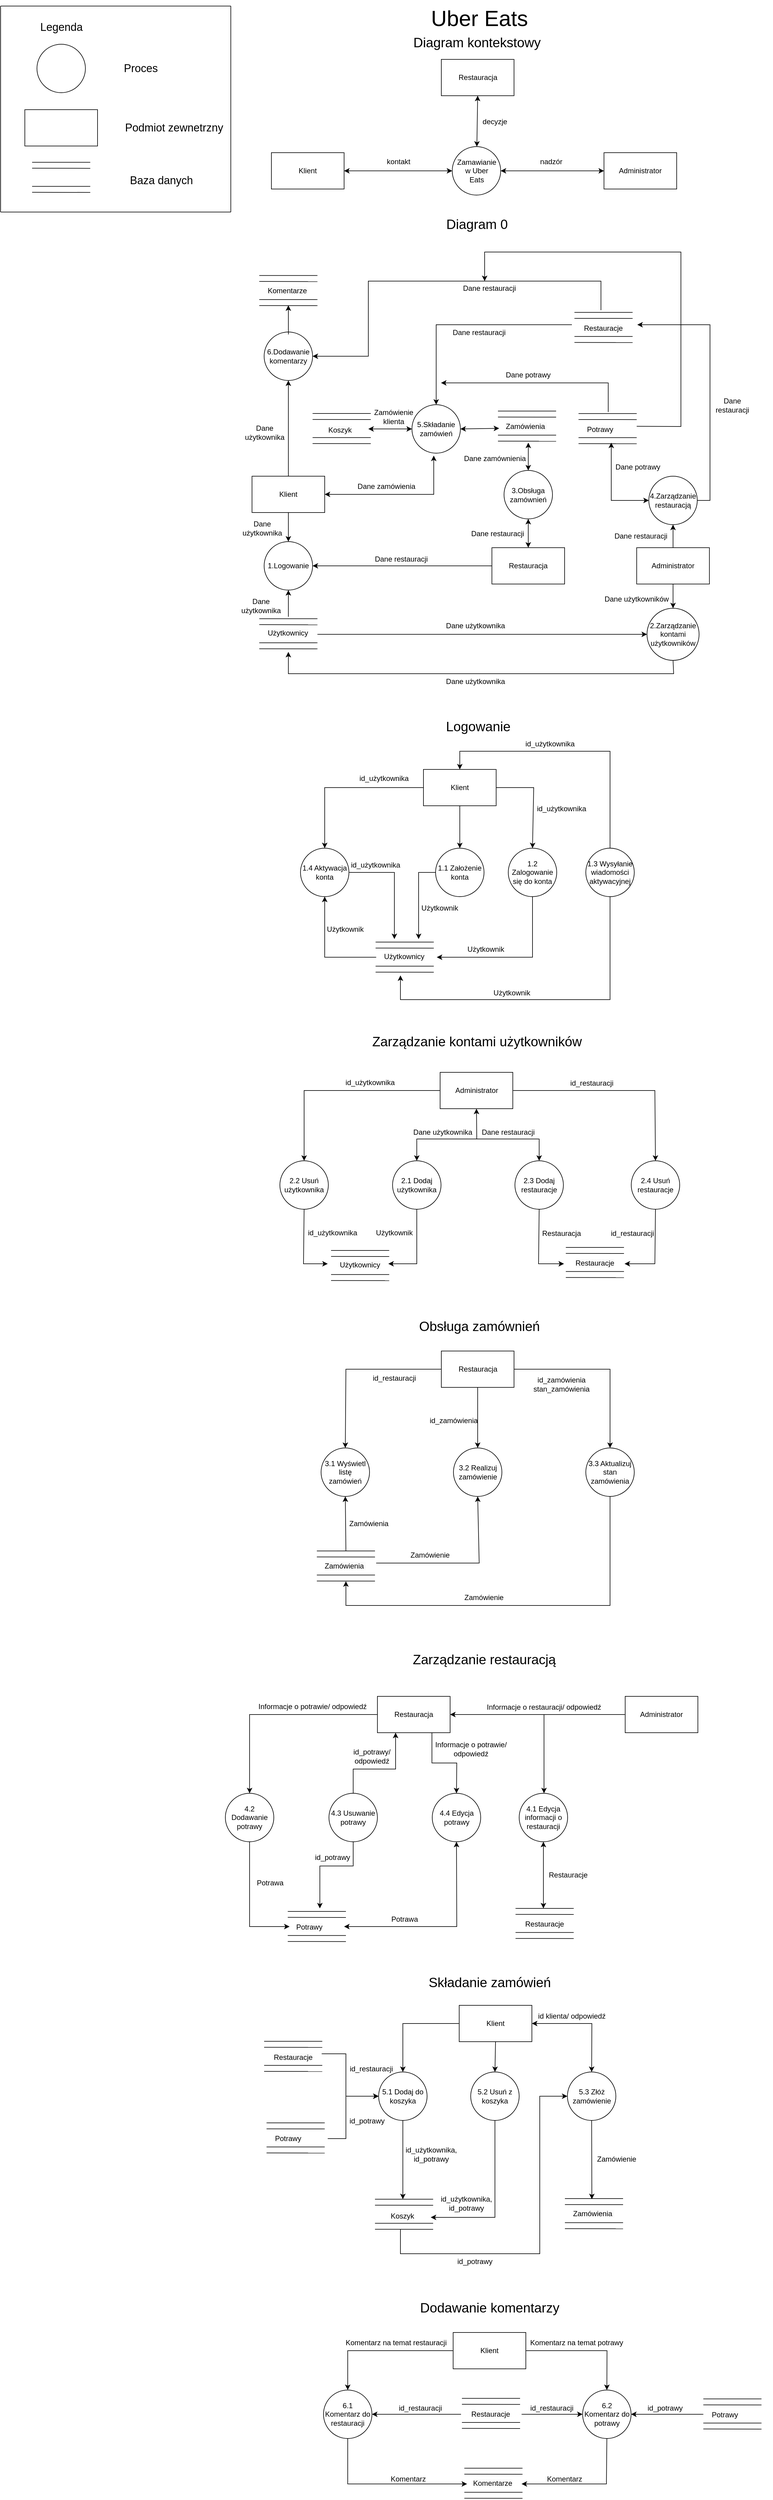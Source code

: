 <mxfile version="24.8.6">
  <diagram name="Page-1" id="fCXqBcOIvFdSVEsdeiMk">
    <mxGraphModel dx="1666" dy="747" grid="1" gridSize="10" guides="1" tooltips="1" connect="1" arrows="1" fold="1" page="1" pageScale="1" pageWidth="827" pageHeight="1169" math="0" shadow="0">
      <root>
        <mxCell id="0" />
        <mxCell id="1" parent="0" />
        <mxCell id="t8eUcsItaZwYu466m45F-1" value="Proces" style="text;html=1;align=center;verticalAlign=middle;resizable=0;points=[];autosize=1;strokeColor=none;fillColor=none;fontSize=18;" parent="1" vertex="1">
          <mxGeometry x="206" y="98" width="70" height="30" as="geometry" />
        </mxCell>
        <mxCell id="t8eUcsItaZwYu466m45F-2" value="Legenda" style="text;html=1;align=center;verticalAlign=middle;resizable=0;points=[];autosize=1;strokeColor=none;fillColor=none;fontSize=18;" parent="1" vertex="1">
          <mxGeometry x="65" y="30" width="90" height="30" as="geometry" />
        </mxCell>
        <mxCell id="t8eUcsItaZwYu466m45F-3" value="Podmiot zewnetrzny" style="text;html=1;align=center;verticalAlign=middle;resizable=0;points=[];autosize=1;strokeColor=none;fillColor=none;fontSize=18;" parent="1" vertex="1">
          <mxGeometry x="206" y="196" width="180" height="30" as="geometry" />
        </mxCell>
        <mxCell id="t8eUcsItaZwYu466m45F-4" value="Baza danych" style="text;html=1;align=center;verticalAlign=middle;resizable=0;points=[];autosize=1;strokeColor=none;fillColor=none;fontSize=18;" parent="1" vertex="1">
          <mxGeometry x="209" y="280" width="132" height="36" as="geometry" />
        </mxCell>
        <mxCell id="t8eUcsItaZwYu466m45F-5" value="" style="endArrow=none;html=1;rounded=0;" parent="1" edge="1">
          <mxGeometry width="50" height="50" relative="1" as="geometry">
            <mxPoint x="62" y="267.83" as="sourcePoint" />
            <mxPoint x="158" y="267.83" as="targetPoint" />
          </mxGeometry>
        </mxCell>
        <mxCell id="t8eUcsItaZwYu466m45F-6" value="" style="endArrow=none;html=1;rounded=0;" parent="1" edge="1">
          <mxGeometry width="50" height="50" relative="1" as="geometry">
            <mxPoint x="62" y="277.66" as="sourcePoint" />
            <mxPoint x="158" y="277.83" as="targetPoint" />
          </mxGeometry>
        </mxCell>
        <mxCell id="t8eUcsItaZwYu466m45F-7" value="" style="endArrow=none;html=1;rounded=0;" parent="1" edge="1">
          <mxGeometry width="50" height="50" relative="1" as="geometry">
            <mxPoint x="62" y="307.6" as="sourcePoint" />
            <mxPoint x="158" y="307.6" as="targetPoint" />
          </mxGeometry>
        </mxCell>
        <mxCell id="t8eUcsItaZwYu466m45F-8" value="" style="endArrow=none;html=1;rounded=0;" parent="1" edge="1">
          <mxGeometry width="50" height="50" relative="1" as="geometry">
            <mxPoint x="62" y="317.43" as="sourcePoint" />
            <mxPoint x="158" y="317.6" as="targetPoint" />
          </mxGeometry>
        </mxCell>
        <mxCell id="t8eUcsItaZwYu466m45F-9" value="" style="rounded=0;whiteSpace=wrap;html=1;" parent="1" vertex="1">
          <mxGeometry x="50" y="181" width="120" height="60" as="geometry" />
        </mxCell>
        <mxCell id="t8eUcsItaZwYu466m45F-10" value="" style="ellipse;whiteSpace=wrap;html=1;aspect=fixed;" parent="1" vertex="1">
          <mxGeometry x="70" y="73" width="80" height="80" as="geometry" />
        </mxCell>
        <mxCell id="t8eUcsItaZwYu466m45F-11" value="Diagram kontekstowy" style="text;html=1;align=center;verticalAlign=middle;resizable=0;points=[];autosize=1;strokeColor=none;fillColor=none;fontSize=22;" parent="1" vertex="1">
          <mxGeometry x="680.5" y="56" width="230" height="30" as="geometry" />
        </mxCell>
        <mxCell id="t8eUcsItaZwYu466m45F-12" value="Restauracja" style="rounded=0;whiteSpace=wrap;html=1;" parent="1" vertex="1">
          <mxGeometry x="737.5" y="98" width="120" height="60" as="geometry" />
        </mxCell>
        <mxCell id="t8eUcsItaZwYu466m45F-13" value="Administrator" style="rounded=0;whiteSpace=wrap;html=1;" parent="1" vertex="1">
          <mxGeometry x="1006" y="252" width="120" height="60" as="geometry" />
        </mxCell>
        <mxCell id="t8eUcsItaZwYu466m45F-14" value="Klient" style="rounded=0;whiteSpace=wrap;html=1;" parent="1" vertex="1">
          <mxGeometry x="457" y="252" width="120" height="60" as="geometry" />
        </mxCell>
        <mxCell id="t8eUcsItaZwYu466m45F-15" value="" style="endArrow=classic;startArrow=classic;html=1;rounded=0;exitX=1;exitY=0.5;exitDx=0;exitDy=0;" parent="1" source="t8eUcsItaZwYu466m45F-14" target="t8eUcsItaZwYu466m45F-16" edge="1">
          <mxGeometry width="50" height="50" relative="1" as="geometry">
            <mxPoint x="589" y="398" as="sourcePoint" />
            <mxPoint x="555" y="348" as="targetPoint" />
          </mxGeometry>
        </mxCell>
        <mxCell id="t8eUcsItaZwYu466m45F-16" value="Zamawianie&lt;div&gt;w Uber&lt;/div&gt;&lt;div&gt;Eats&lt;/div&gt;" style="ellipse;whiteSpace=wrap;html=1;aspect=fixed;" parent="1" vertex="1">
          <mxGeometry x="755.5" y="242" width="80" height="80" as="geometry" />
        </mxCell>
        <mxCell id="t8eUcsItaZwYu466m45F-17" value="" style="endArrow=classic;startArrow=classic;html=1;rounded=0;exitX=1;exitY=0.5;exitDx=0;exitDy=0;entryX=0;entryY=0.5;entryDx=0;entryDy=0;" parent="1" source="t8eUcsItaZwYu466m45F-16" target="t8eUcsItaZwYu466m45F-13" edge="1">
          <mxGeometry width="50" height="50" relative="1" as="geometry">
            <mxPoint x="589" y="294" as="sourcePoint" />
            <mxPoint x="768" y="294" as="targetPoint" />
          </mxGeometry>
        </mxCell>
        <mxCell id="t8eUcsItaZwYu466m45F-18" value="" style="endArrow=classic;startArrow=classic;html=1;rounded=0;exitX=0.5;exitY=1;exitDx=0;exitDy=0;" parent="1" source="t8eUcsItaZwYu466m45F-12" target="t8eUcsItaZwYu466m45F-16" edge="1">
          <mxGeometry width="50" height="50" relative="1" as="geometry">
            <mxPoint x="601" y="306" as="sourcePoint" />
            <mxPoint x="780" y="306" as="targetPoint" />
          </mxGeometry>
        </mxCell>
        <mxCell id="t8eUcsItaZwYu466m45F-19" value="decyzje" style="text;html=1;align=center;verticalAlign=middle;whiteSpace=wrap;rounded=0;" parent="1" vertex="1">
          <mxGeometry x="795.5" y="186" width="60" height="30" as="geometry" />
        </mxCell>
        <mxCell id="t8eUcsItaZwYu466m45F-20" value="kontakt" style="text;html=1;align=center;verticalAlign=middle;whiteSpace=wrap;rounded=0;" parent="1" vertex="1">
          <mxGeometry x="637" y="252" width="60" height="30" as="geometry" />
        </mxCell>
        <mxCell id="t8eUcsItaZwYu466m45F-21" value="nadzór" style="text;html=1;align=center;verticalAlign=middle;whiteSpace=wrap;rounded=0;" parent="1" vertex="1">
          <mxGeometry x="889" y="252" width="60" height="30" as="geometry" />
        </mxCell>
        <mxCell id="t8eUcsItaZwYu466m45F-22" value="" style="endArrow=none;html=1;rounded=0;" parent="1" edge="1">
          <mxGeometry width="50" height="50" relative="1" as="geometry">
            <mxPoint x="437" y="454.73" as="sourcePoint" />
            <mxPoint x="533" y="454.73" as="targetPoint" />
          </mxGeometry>
        </mxCell>
        <mxCell id="t8eUcsItaZwYu466m45F-23" value="" style="endArrow=none;html=1;rounded=0;" parent="1" edge="1">
          <mxGeometry width="50" height="50" relative="1" as="geometry">
            <mxPoint x="437" y="464.56" as="sourcePoint" />
            <mxPoint x="533" y="464.73" as="targetPoint" />
          </mxGeometry>
        </mxCell>
        <mxCell id="t8eUcsItaZwYu466m45F-24" value="" style="endArrow=none;html=1;rounded=0;" parent="1" edge="1">
          <mxGeometry width="50" height="50" relative="1" as="geometry">
            <mxPoint x="437" y="494.5" as="sourcePoint" />
            <mxPoint x="533" y="494.5" as="targetPoint" />
          </mxGeometry>
        </mxCell>
        <mxCell id="t8eUcsItaZwYu466m45F-25" value="" style="endArrow=none;html=1;rounded=0;" parent="1" edge="1">
          <mxGeometry width="50" height="50" relative="1" as="geometry">
            <mxPoint x="437" y="504.33" as="sourcePoint" />
            <mxPoint x="533" y="504.5" as="targetPoint" />
          </mxGeometry>
        </mxCell>
        <mxCell id="t8eUcsItaZwYu466m45F-26" value="&lt;span style=&quot;color: rgb(0, 0, 0); font-family: Helvetica; font-size: 12px; font-style: normal; font-variant-ligatures: normal; font-variant-caps: normal; font-weight: 400; letter-spacing: normal; orphans: 2; text-align: center; text-indent: 0px; text-transform: none; widows: 2; word-spacing: 0px; -webkit-text-stroke-width: 0px; white-space: normal; background-color: rgb(251, 251, 251); text-decoration-thickness: initial; text-decoration-style: initial; text-decoration-color: initial; display: inline !important; float: none;&quot;&gt;Komentarze&lt;/span&gt;" style="text;whiteSpace=wrap;html=1;" parent="1" vertex="1">
          <mxGeometry x="449" y="466" width="72" height="24" as="geometry" />
        </mxCell>
        <mxCell id="t8eUcsItaZwYu466m45F-27" value="6.Dodawanie&lt;div&gt;komentarzy&lt;/div&gt;" style="ellipse;whiteSpace=wrap;html=1;aspect=fixed;" parent="1" vertex="1">
          <mxGeometry x="445" y="548" width="80" height="80" as="geometry" />
        </mxCell>
        <mxCell id="t8eUcsItaZwYu466m45F-28" value="5.Składanie&lt;div&gt;zamówień&lt;/div&gt;" style="ellipse;whiteSpace=wrap;html=1;aspect=fixed;" parent="1" vertex="1">
          <mxGeometry x="689" y="668" width="80" height="80" as="geometry" />
        </mxCell>
        <mxCell id="t8eUcsItaZwYu466m45F-29" value="3.Obsługa zamównień" style="ellipse;whiteSpace=wrap;html=1;aspect=fixed;" parent="1" vertex="1">
          <mxGeometry x="841" y="776.5" width="80" height="80" as="geometry" />
        </mxCell>
        <mxCell id="t8eUcsItaZwYu466m45F-30" value="1.Logowanie" style="ellipse;whiteSpace=wrap;html=1;aspect=fixed;" parent="1" vertex="1">
          <mxGeometry x="445" y="894" width="80" height="80" as="geometry" />
        </mxCell>
        <mxCell id="t8eUcsItaZwYu466m45F-31" value="2.Zarządzanie&lt;div&gt;kontami&lt;/div&gt;&lt;div&gt;użytkowników&lt;/div&gt;" style="ellipse;whiteSpace=wrap;html=1;aspect=fixed;" parent="1" vertex="1">
          <mxGeometry x="1077" y="1004" width="86" height="86" as="geometry" />
        </mxCell>
        <mxCell id="t8eUcsItaZwYu466m45F-32" value="Klient" style="rounded=0;whiteSpace=wrap;html=1;" parent="1" vertex="1">
          <mxGeometry x="425" y="786" width="120" height="60" as="geometry" />
        </mxCell>
        <mxCell id="t8eUcsItaZwYu466m45F-33" value="Restauracja" style="rounded=0;whiteSpace=wrap;html=1;" parent="1" vertex="1">
          <mxGeometry x="821" y="904" width="120" height="60" as="geometry" />
        </mxCell>
        <mxCell id="t8eUcsItaZwYu466m45F-34" value="Administrator" style="rounded=0;whiteSpace=wrap;html=1;" parent="1" vertex="1">
          <mxGeometry x="1060" y="904" width="120" height="60" as="geometry" />
        </mxCell>
        <mxCell id="t8eUcsItaZwYu466m45F-35" value="" style="endArrow=none;html=1;rounded=0;" parent="1" edge="1">
          <mxGeometry width="50" height="50" relative="1" as="geometry">
            <mxPoint x="964" y="682.61" as="sourcePoint" />
            <mxPoint x="1060" y="682.61" as="targetPoint" />
          </mxGeometry>
        </mxCell>
        <mxCell id="t8eUcsItaZwYu466m45F-36" value="" style="endArrow=none;html=1;rounded=0;" parent="1" edge="1">
          <mxGeometry width="50" height="50" relative="1" as="geometry">
            <mxPoint x="964" y="692.44" as="sourcePoint" />
            <mxPoint x="1060" y="692.61" as="targetPoint" />
          </mxGeometry>
        </mxCell>
        <mxCell id="t8eUcsItaZwYu466m45F-37" value="" style="endArrow=none;html=1;rounded=0;" parent="1" edge="1">
          <mxGeometry width="50" height="50" relative="1" as="geometry">
            <mxPoint x="964" y="722.38" as="sourcePoint" />
            <mxPoint x="1060" y="722.38" as="targetPoint" />
          </mxGeometry>
        </mxCell>
        <mxCell id="t8eUcsItaZwYu466m45F-38" value="" style="endArrow=none;html=1;rounded=0;" parent="1" edge="1">
          <mxGeometry width="50" height="50" relative="1" as="geometry">
            <mxPoint x="964" y="732.21" as="sourcePoint" />
            <mxPoint x="1060" y="732.38" as="targetPoint" />
          </mxGeometry>
        </mxCell>
        <mxCell id="t8eUcsItaZwYu466m45F-39" value="" style="endArrow=none;html=1;rounded=0;" parent="1" edge="1">
          <mxGeometry width="50" height="50" relative="1" as="geometry">
            <mxPoint x="437" y="1021.22" as="sourcePoint" />
            <mxPoint x="533" y="1021.22" as="targetPoint" />
          </mxGeometry>
        </mxCell>
        <mxCell id="t8eUcsItaZwYu466m45F-40" value="" style="endArrow=none;html=1;rounded=0;" parent="1" edge="1">
          <mxGeometry width="50" height="50" relative="1" as="geometry">
            <mxPoint x="437" y="1031.05" as="sourcePoint" />
            <mxPoint x="533" y="1031.22" as="targetPoint" />
          </mxGeometry>
        </mxCell>
        <mxCell id="t8eUcsItaZwYu466m45F-41" value="" style="endArrow=none;html=1;rounded=0;" parent="1" edge="1">
          <mxGeometry width="50" height="50" relative="1" as="geometry">
            <mxPoint x="437" y="1060.99" as="sourcePoint" />
            <mxPoint x="533" y="1060.99" as="targetPoint" />
          </mxGeometry>
        </mxCell>
        <mxCell id="t8eUcsItaZwYu466m45F-42" value="" style="endArrow=none;html=1;rounded=0;" parent="1" edge="1">
          <mxGeometry width="50" height="50" relative="1" as="geometry">
            <mxPoint x="437" y="1070.82" as="sourcePoint" />
            <mxPoint x="533" y="1070.99" as="targetPoint" />
          </mxGeometry>
        </mxCell>
        <mxCell id="t8eUcsItaZwYu466m45F-43" value="" style="endArrow=none;html=1;rounded=0;" parent="1" edge="1">
          <mxGeometry width="50" height="50" relative="1" as="geometry">
            <mxPoint x="957.25" y="515.61" as="sourcePoint" />
            <mxPoint x="1053.25" y="515.61" as="targetPoint" />
          </mxGeometry>
        </mxCell>
        <mxCell id="t8eUcsItaZwYu466m45F-44" value="" style="endArrow=none;html=1;rounded=0;" parent="1" edge="1">
          <mxGeometry width="50" height="50" relative="1" as="geometry">
            <mxPoint x="957.25" y="525.44" as="sourcePoint" />
            <mxPoint x="1053.25" y="525.61" as="targetPoint" />
          </mxGeometry>
        </mxCell>
        <mxCell id="t8eUcsItaZwYu466m45F-45" value="" style="endArrow=none;html=1;rounded=0;" parent="1" edge="1">
          <mxGeometry width="50" height="50" relative="1" as="geometry">
            <mxPoint x="957.25" y="555.38" as="sourcePoint" />
            <mxPoint x="1053.25" y="555.38" as="targetPoint" />
          </mxGeometry>
        </mxCell>
        <mxCell id="t8eUcsItaZwYu466m45F-46" value="" style="endArrow=none;html=1;rounded=0;" parent="1" edge="1">
          <mxGeometry width="50" height="50" relative="1" as="geometry">
            <mxPoint x="957.25" y="565.21" as="sourcePoint" />
            <mxPoint x="1053.25" y="565.38" as="targetPoint" />
          </mxGeometry>
        </mxCell>
        <mxCell id="t8eUcsItaZwYu466m45F-47" value="" style="endArrow=none;html=1;rounded=0;" parent="1" edge="1">
          <mxGeometry width="50" height="50" relative="1" as="geometry">
            <mxPoint x="831" y="678.5" as="sourcePoint" />
            <mxPoint x="927" y="678.5" as="targetPoint" />
          </mxGeometry>
        </mxCell>
        <mxCell id="t8eUcsItaZwYu466m45F-48" value="" style="endArrow=none;html=1;rounded=0;" parent="1" edge="1">
          <mxGeometry width="50" height="50" relative="1" as="geometry">
            <mxPoint x="831" y="688.33" as="sourcePoint" />
            <mxPoint x="927" y="688.5" as="targetPoint" />
          </mxGeometry>
        </mxCell>
        <mxCell id="t8eUcsItaZwYu466m45F-49" value="" style="endArrow=none;html=1;rounded=0;" parent="1" edge="1">
          <mxGeometry width="50" height="50" relative="1" as="geometry">
            <mxPoint x="831" y="718.27" as="sourcePoint" />
            <mxPoint x="927" y="718.27" as="targetPoint" />
          </mxGeometry>
        </mxCell>
        <mxCell id="t8eUcsItaZwYu466m45F-50" value="" style="endArrow=none;html=1;rounded=0;" parent="1" edge="1">
          <mxGeometry width="50" height="50" relative="1" as="geometry">
            <mxPoint x="831" y="728.1" as="sourcePoint" />
            <mxPoint x="927" y="728.27" as="targetPoint" />
          </mxGeometry>
        </mxCell>
        <mxCell id="t8eUcsItaZwYu466m45F-51" value="&lt;span style=&quot;color: rgb(0, 0, 0); font-family: Helvetica; font-size: 12px; font-style: normal; font-variant-ligatures: normal; font-variant-caps: normal; font-weight: 400; letter-spacing: normal; orphans: 2; text-align: center; text-indent: 0px; text-transform: none; widows: 2; word-spacing: 0px; -webkit-text-stroke-width: 0px; white-space: normal; background-color: rgb(251, 251, 251); text-decoration-thickness: initial; text-decoration-style: initial; text-decoration-color: initial; display: inline !important; float: none;&quot;&gt;Zamówienia&amp;nbsp;&lt;/span&gt;" style="text;whiteSpace=wrap;html=1;" parent="1" vertex="1">
          <mxGeometry x="842" y="689.77" width="108" height="36" as="geometry" />
        </mxCell>
        <mxCell id="t8eUcsItaZwYu466m45F-52" value="&lt;span style=&quot;color: rgb(0, 0, 0); font-family: Helvetica; font-size: 12px; font-style: normal; font-variant-ligatures: normal; font-variant-caps: normal; font-weight: 400; letter-spacing: normal; orphans: 2; text-align: center; text-indent: 0px; text-transform: none; widows: 2; word-spacing: 0px; -webkit-text-stroke-width: 0px; white-space: normal; background-color: rgb(251, 251, 251); text-decoration-thickness: initial; text-decoration-style: initial; text-decoration-color: initial; display: inline !important; float: none;&quot;&gt;Potrawy&lt;/span&gt;" style="text;whiteSpace=wrap;html=1;" parent="1" vertex="1">
          <mxGeometry x="976" y="694.61" width="84" height="36" as="geometry" />
        </mxCell>
        <mxCell id="t8eUcsItaZwYu466m45F-53" value="&lt;span style=&quot;color: rgb(0, 0, 0); font-family: Helvetica; font-size: 12px; font-style: normal; font-variant-ligatures: normal; font-variant-caps: normal; font-weight: 400; letter-spacing: normal; orphans: 2; text-align: center; text-indent: 0px; text-transform: none; widows: 2; word-spacing: 0px; -webkit-text-stroke-width: 0px; white-space: normal; background-color: rgb(251, 251, 251); text-decoration-thickness: initial; text-decoration-style: initial; text-decoration-color: initial; display: inline !important; float: none;&quot;&gt;Użytkownicy&lt;/span&gt;" style="text;whiteSpace=wrap;html=1;" parent="1" vertex="1">
          <mxGeometry x="449" y="1031" width="72" height="21" as="geometry" />
        </mxCell>
        <mxCell id="t8eUcsItaZwYu466m45F-54" value="&lt;span style=&quot;color: rgb(0, 0, 0); font-family: Helvetica; font-size: 12px; font-style: normal; font-variant-ligatures: normal; font-variant-caps: normal; font-weight: 400; letter-spacing: normal; orphans: 2; text-align: center; text-indent: 0px; text-transform: none; widows: 2; word-spacing: 0px; -webkit-text-stroke-width: 0px; white-space: normal; background-color: rgb(251, 251, 251); text-decoration-thickness: initial; text-decoration-style: initial; text-decoration-color: initial; display: inline !important; float: none;&quot;&gt;Restauracje&lt;/span&gt;" style="text;whiteSpace=wrap;html=1;" parent="1" vertex="1">
          <mxGeometry x="970.75" y="527.88" width="66.25" height="36" as="geometry" />
        </mxCell>
        <mxCell id="t8eUcsItaZwYu466m45F-55" value="" style="endArrow=none;html=1;rounded=0;" parent="1" edge="1">
          <mxGeometry width="50" height="50" relative="1" as="geometry">
            <mxPoint x="525" y="682.49" as="sourcePoint" />
            <mxPoint x="621" y="682.49" as="targetPoint" />
          </mxGeometry>
        </mxCell>
        <mxCell id="t8eUcsItaZwYu466m45F-56" value="" style="endArrow=none;html=1;rounded=0;" parent="1" edge="1">
          <mxGeometry width="50" height="50" relative="1" as="geometry">
            <mxPoint x="525" y="692.32" as="sourcePoint" />
            <mxPoint x="621" y="692.49" as="targetPoint" />
          </mxGeometry>
        </mxCell>
        <mxCell id="t8eUcsItaZwYu466m45F-57" value="" style="endArrow=none;html=1;rounded=0;" parent="1" edge="1">
          <mxGeometry width="50" height="50" relative="1" as="geometry">
            <mxPoint x="525" y="722.26" as="sourcePoint" />
            <mxPoint x="621" y="722.26" as="targetPoint" />
          </mxGeometry>
        </mxCell>
        <mxCell id="t8eUcsItaZwYu466m45F-58" value="" style="endArrow=none;html=1;rounded=0;" parent="1" edge="1">
          <mxGeometry width="50" height="50" relative="1" as="geometry">
            <mxPoint x="525" y="732.09" as="sourcePoint" />
            <mxPoint x="621" y="732.26" as="targetPoint" />
          </mxGeometry>
        </mxCell>
        <mxCell id="t8eUcsItaZwYu466m45F-59" value="&lt;span style=&quot;color: rgb(0, 0, 0); font-family: Helvetica; font-size: 12px; font-style: normal; font-variant-ligatures: normal; font-variant-caps: normal; font-weight: 400; letter-spacing: normal; orphans: 2; text-align: center; text-indent: 0px; text-transform: none; widows: 2; word-spacing: 0px; -webkit-text-stroke-width: 0px; white-space: normal; background-color: rgb(251, 251, 251); text-decoration-thickness: initial; text-decoration-style: initial; text-decoration-color: initial; display: inline !important; float: none;&quot;&gt;Koszyk&lt;/span&gt;" style="text;whiteSpace=wrap;html=1;" parent="1" vertex="1">
          <mxGeometry x="549" y="696.12" width="36" height="36" as="geometry" />
        </mxCell>
        <mxCell id="t8eUcsItaZwYu466m45F-60" value="4.Zarządzanie restauracją" style="ellipse;whiteSpace=wrap;html=1;aspect=fixed;" parent="1" vertex="1">
          <mxGeometry x="1080" y="786" width="80" height="80" as="geometry" />
        </mxCell>
        <mxCell id="t8eUcsItaZwYu466m45F-61" value="" style="endArrow=classic;html=1;rounded=0;exitX=0.5;exitY=0;exitDx=0;exitDy=0;" parent="1" edge="1">
          <mxGeometry width="50" height="50" relative="1" as="geometry">
            <mxPoint x="485" y="552" as="sourcePoint" />
            <mxPoint x="485" y="504" as="targetPoint" />
          </mxGeometry>
        </mxCell>
        <mxCell id="t8eUcsItaZwYu466m45F-62" value="" style="endArrow=classic;html=1;rounded=0;exitX=0.5;exitY=0;exitDx=0;exitDy=0;entryX=0.5;entryY=1;entryDx=0;entryDy=0;" parent="1" source="t8eUcsItaZwYu466m45F-32" target="t8eUcsItaZwYu466m45F-27" edge="1">
          <mxGeometry width="50" height="50" relative="1" as="geometry">
            <mxPoint x="989" y="898" as="sourcePoint" />
            <mxPoint x="1039" y="848" as="targetPoint" />
          </mxGeometry>
        </mxCell>
        <mxCell id="t8eUcsItaZwYu466m45F-63" value="" style="endArrow=classic;html=1;rounded=0;exitX=0.5;exitY=1;exitDx=0;exitDy=0;entryX=0.5;entryY=0;entryDx=0;entryDy=0;" parent="1" source="t8eUcsItaZwYu466m45F-32" target="t8eUcsItaZwYu466m45F-30" edge="1">
          <mxGeometry width="50" height="50" relative="1" as="geometry">
            <mxPoint x="989" y="898" as="sourcePoint" />
            <mxPoint x="1039" y="848" as="targetPoint" />
          </mxGeometry>
        </mxCell>
        <mxCell id="t8eUcsItaZwYu466m45F-64" value="" style="endArrow=classic;html=1;rounded=0;exitX=0;exitY=0.5;exitDx=0;exitDy=0;entryX=1;entryY=0.5;entryDx=0;entryDy=0;" parent="1" source="t8eUcsItaZwYu466m45F-33" target="t8eUcsItaZwYu466m45F-30" edge="1">
          <mxGeometry width="50" height="50" relative="1" as="geometry">
            <mxPoint x="1097" y="898" as="sourcePoint" />
            <mxPoint x="1147" y="848" as="targetPoint" />
            <Array as="points" />
          </mxGeometry>
        </mxCell>
        <mxCell id="t8eUcsItaZwYu466m45F-65" value="" style="endArrow=classic;html=1;rounded=0;entryX=0.5;entryY=1;entryDx=0;entryDy=0;" parent="1" target="t8eUcsItaZwYu466m45F-30" edge="1">
          <mxGeometry width="50" height="50" relative="1" as="geometry">
            <mxPoint x="485" y="1018" as="sourcePoint" />
            <mxPoint x="1147" y="970" as="targetPoint" />
          </mxGeometry>
        </mxCell>
        <mxCell id="t8eUcsItaZwYu466m45F-66" value="" style="endArrow=classic;startArrow=classic;html=1;rounded=0;entryX=0;entryY=0.5;entryDx=0;entryDy=0;" parent="1" target="t8eUcsItaZwYu466m45F-28" edge="1">
          <mxGeometry width="50" height="50" relative="1" as="geometry">
            <mxPoint x="617" y="708" as="sourcePoint" />
            <mxPoint x="1171" y="860" as="targetPoint" />
          </mxGeometry>
        </mxCell>
        <mxCell id="t8eUcsItaZwYu466m45F-67" value="" style="endArrow=classic;startArrow=classic;html=1;rounded=0;exitX=1;exitY=0.5;exitDx=0;exitDy=0;" parent="1" source="t8eUcsItaZwYu466m45F-32" edge="1">
          <mxGeometry width="50" height="50" relative="1" as="geometry">
            <mxPoint x="1121" y="910" as="sourcePoint" />
            <mxPoint x="725" y="752" as="targetPoint" />
            <Array as="points">
              <mxPoint x="725" y="816" />
            </Array>
          </mxGeometry>
        </mxCell>
        <mxCell id="t8eUcsItaZwYu466m45F-68" value="" style="endArrow=classic;startArrow=classic;html=1;rounded=0;exitX=1;exitY=0.5;exitDx=0;exitDy=0;" parent="1" source="t8eUcsItaZwYu466m45F-28" edge="1">
          <mxGeometry width="50" height="50" relative="1" as="geometry">
            <mxPoint x="1121" y="910" as="sourcePoint" />
            <mxPoint x="833" y="707" as="targetPoint" />
          </mxGeometry>
        </mxCell>
        <mxCell id="t8eUcsItaZwYu466m45F-69" value="" style="endArrow=classic;startArrow=classic;html=1;rounded=0;exitX=0.5;exitY=0;exitDx=0;exitDy=0;entryX=0.5;entryY=1;entryDx=0;entryDy=0;" parent="1" source="t8eUcsItaZwYu466m45F-33" target="t8eUcsItaZwYu466m45F-29" edge="1">
          <mxGeometry width="50" height="50" relative="1" as="geometry">
            <mxPoint x="1187" y="1012.5" as="sourcePoint" />
            <mxPoint x="1237" y="962.5" as="targetPoint" />
          </mxGeometry>
        </mxCell>
        <mxCell id="t8eUcsItaZwYu466m45F-70" value="" style="endArrow=classic;startArrow=classic;html=1;rounded=0;exitX=0.362;exitY=1.135;exitDx=0;exitDy=0;exitPerimeter=0;entryX=0.5;entryY=0;entryDx=0;entryDy=0;" parent="1" source="t8eUcsItaZwYu466m45F-51" target="t8eUcsItaZwYu466m45F-29" edge="1">
          <mxGeometry width="50" height="50" relative="1" as="geometry">
            <mxPoint x="1356" y="802.5" as="sourcePoint" />
            <mxPoint x="1406" y="752.5" as="targetPoint" />
          </mxGeometry>
        </mxCell>
        <mxCell id="t8eUcsItaZwYu466m45F-71" value="" style="endArrow=classic;html=1;rounded=0;entryX=0.5;entryY=0;entryDx=0;entryDy=0;" parent="1" target="t8eUcsItaZwYu466m45F-28" edge="1">
          <mxGeometry width="50" height="50" relative="1" as="geometry">
            <mxPoint x="953" y="536" as="sourcePoint" />
            <mxPoint x="1267" y="752" as="targetPoint" />
            <Array as="points">
              <mxPoint x="729" y="536" />
            </Array>
          </mxGeometry>
        </mxCell>
        <mxCell id="t8eUcsItaZwYu466m45F-72" value="" style="endArrow=classic;html=1;rounded=0;" parent="1" edge="1">
          <mxGeometry width="50" height="50" relative="1" as="geometry">
            <mxPoint x="1013" y="680" as="sourcePoint" />
            <mxPoint x="737" y="632" as="targetPoint" />
            <Array as="points">
              <mxPoint x="1013" y="632" />
              <mxPoint x="941" y="632" />
            </Array>
          </mxGeometry>
        </mxCell>
        <mxCell id="t8eUcsItaZwYu466m45F-73" value="" style="endArrow=classic;html=1;rounded=0;entryX=1;entryY=0.5;entryDx=0;entryDy=0;" parent="1" target="t8eUcsItaZwYu466m45F-27" edge="1">
          <mxGeometry width="50" height="50" relative="1" as="geometry">
            <mxPoint x="1001" y="512" as="sourcePoint" />
            <mxPoint x="1291" y="752" as="targetPoint" />
            <Array as="points">
              <mxPoint x="1001" y="464" />
              <mxPoint x="617" y="464" />
              <mxPoint x="617" y="588" />
            </Array>
          </mxGeometry>
        </mxCell>
        <mxCell id="t8eUcsItaZwYu466m45F-74" value="" style="endArrow=classic;html=1;rounded=0;exitX=1;exitY=0.25;exitDx=0;exitDy=0;" parent="1" source="t8eUcsItaZwYu466m45F-52" edge="1">
          <mxGeometry width="50" height="50" relative="1" as="geometry">
            <mxPoint x="1013" y="680" as="sourcePoint" />
            <mxPoint x="809" y="464" as="targetPoint" />
            <Array as="points">
              <mxPoint x="1133" y="704" />
              <mxPoint x="1133" y="416" />
              <mxPoint x="809" y="416" />
            </Array>
          </mxGeometry>
        </mxCell>
        <mxCell id="t8eUcsItaZwYu466m45F-75" value="" style="endArrow=classic;html=1;rounded=0;exitX=1;exitY=0.5;exitDx=0;exitDy=0;" parent="1" source="t8eUcsItaZwYu466m45F-60" edge="1">
          <mxGeometry width="50" height="50" relative="1" as="geometry">
            <mxPoint x="1277" y="742" as="sourcePoint" />
            <mxPoint x="1061" y="536" as="targetPoint" />
            <Array as="points">
              <mxPoint x="1181" y="826" />
              <mxPoint x="1181" y="536" />
            </Array>
          </mxGeometry>
        </mxCell>
        <mxCell id="t8eUcsItaZwYu466m45F-76" value="" style="endArrow=classic;html=1;rounded=0;exitX=0.5;exitY=0;exitDx=0;exitDy=0;entryX=0.5;entryY=1;entryDx=0;entryDy=0;" parent="1" source="t8eUcsItaZwYu466m45F-34" target="t8eUcsItaZwYu466m45F-60" edge="1">
          <mxGeometry width="50" height="50" relative="1" as="geometry">
            <mxPoint x="1770" y="742" as="sourcePoint" />
            <mxPoint x="1820" y="692" as="targetPoint" />
          </mxGeometry>
        </mxCell>
        <mxCell id="t8eUcsItaZwYu466m45F-77" value="" style="endArrow=classic;html=1;rounded=0;entryX=0.5;entryY=0;entryDx=0;entryDy=0;exitX=0.5;exitY=1;exitDx=0;exitDy=0;" parent="1" source="t8eUcsItaZwYu466m45F-34" target="t8eUcsItaZwYu466m45F-31" edge="1">
          <mxGeometry width="50" height="50" relative="1" as="geometry">
            <mxPoint x="1122" y="968" as="sourcePoint" />
            <mxPoint x="1484" y="1040" as="targetPoint" />
          </mxGeometry>
        </mxCell>
        <mxCell id="t8eUcsItaZwYu466m45F-78" value="" style="endArrow=classic;html=1;rounded=0;entryX=0;entryY=0.5;entryDx=0;entryDy=0;" parent="1" target="t8eUcsItaZwYu466m45F-31" edge="1">
          <mxGeometry width="50" height="50" relative="1" as="geometry">
            <mxPoint x="533" y="1047" as="sourcePoint" />
            <mxPoint x="1013" y="1036" as="targetPoint" />
          </mxGeometry>
        </mxCell>
        <mxCell id="t8eUcsItaZwYu466m45F-79" value="" style="endArrow=classic;html=1;rounded=0;exitX=0.5;exitY=1;exitDx=0;exitDy=0;" parent="1" source="t8eUcsItaZwYu466m45F-31" edge="1">
          <mxGeometry width="50" height="50" relative="1" as="geometry">
            <mxPoint x="1505" y="850" as="sourcePoint" />
            <mxPoint x="485" y="1076" as="targetPoint" />
            <Array as="points">
              <mxPoint x="1121" y="1112" />
              <mxPoint x="485" y="1112" />
            </Array>
          </mxGeometry>
        </mxCell>
        <mxCell id="t8eUcsItaZwYu466m45F-80" value="" style="endArrow=classic;startArrow=classic;html=1;rounded=0;exitX=0;exitY=0.5;exitDx=0;exitDy=0;entryX=0.5;entryY=1;entryDx=0;entryDy=0;" parent="1" source="t8eUcsItaZwYu466m45F-60" target="t8eUcsItaZwYu466m45F-52" edge="1">
          <mxGeometry width="50" height="50" relative="1" as="geometry">
            <mxPoint x="1457" y="778" as="sourcePoint" />
            <mxPoint x="1507" y="728" as="targetPoint" />
            <Array as="points">
              <mxPoint x="1018" y="826" />
            </Array>
          </mxGeometry>
        </mxCell>
        <mxCell id="t8eUcsItaZwYu466m45F-81" value="Dane restauracji" style="text;html=1;align=center;verticalAlign=middle;whiteSpace=wrap;rounded=0;" parent="1" vertex="1">
          <mxGeometry x="769" y="461" width="96" height="30" as="geometry" />
        </mxCell>
        <mxCell id="t8eUcsItaZwYu466m45F-82" value="Dane restauracji" style="text;html=1;align=center;verticalAlign=middle;whiteSpace=wrap;rounded=0;" parent="1" vertex="1">
          <mxGeometry x="752" y="534" width="96" height="30" as="geometry" />
        </mxCell>
        <mxCell id="t8eUcsItaZwYu466m45F-83" value="Dane potrawy" style="text;html=1;align=center;verticalAlign=middle;whiteSpace=wrap;rounded=0;" parent="1" vertex="1">
          <mxGeometry x="833" y="604" width="96" height="30" as="geometry" />
        </mxCell>
        <mxCell id="t8eUcsItaZwYu466m45F-84" value="Dane&amp;nbsp;&lt;span style=&quot;background-color: initial;&quot;&gt;zamównienia&lt;/span&gt;" style="text;html=1;align=center;verticalAlign=middle;whiteSpace=wrap;rounded=0;" parent="1" vertex="1">
          <mxGeometry x="790" y="742" width="72" height="30" as="geometry" />
        </mxCell>
        <mxCell id="t8eUcsItaZwYu466m45F-85" value="Dane&amp;nbsp;&lt;span style=&quot;background-color: initial;&quot;&gt;restauracji&lt;/span&gt;" style="text;html=1;align=center;verticalAlign=middle;whiteSpace=wrap;rounded=0;" parent="1" vertex="1">
          <mxGeometry x="788" y="866" width="85" height="30" as="geometry" />
        </mxCell>
        <mxCell id="t8eUcsItaZwYu466m45F-86" value="Zamówienie&lt;div&gt;klienta&lt;/div&gt;" style="text;html=1;align=center;verticalAlign=middle;whiteSpace=wrap;rounded=0;" parent="1" vertex="1">
          <mxGeometry x="629" y="673" width="60" height="30" as="geometry" />
        </mxCell>
        <mxCell id="t8eUcsItaZwYu466m45F-87" value="Dane&lt;div&gt;użytkownika&lt;/div&gt;" style="text;html=1;align=center;verticalAlign=middle;whiteSpace=wrap;rounded=0;" parent="1" vertex="1">
          <mxGeometry x="416" y="699.12" width="60" height="30" as="geometry" />
        </mxCell>
        <mxCell id="t8eUcsItaZwYu466m45F-88" value="Dane zamówienia" style="text;html=1;align=center;verticalAlign=middle;whiteSpace=wrap;rounded=0;" parent="1" vertex="1">
          <mxGeometry x="593" y="788" width="108" height="30" as="geometry" />
        </mxCell>
        <mxCell id="t8eUcsItaZwYu466m45F-89" value="Dane&lt;div&gt;użytkownika&lt;/div&gt;" style="text;html=1;align=center;verticalAlign=middle;whiteSpace=wrap;rounded=0;" parent="1" vertex="1">
          <mxGeometry x="374" y="985" width="132" height="30" as="geometry" />
        </mxCell>
        <mxCell id="t8eUcsItaZwYu466m45F-90" value="Dane użytkownika" style="text;html=1;align=center;verticalAlign=middle;whiteSpace=wrap;rounded=0;" parent="1" vertex="1">
          <mxGeometry x="728" y="1018" width="132" height="30" as="geometry" />
        </mxCell>
        <mxCell id="t8eUcsItaZwYu466m45F-91" value="Dane użytkownika" style="text;html=1;align=center;verticalAlign=middle;whiteSpace=wrap;rounded=0;" parent="1" vertex="1">
          <mxGeometry x="728" y="1110" width="132" height="30" as="geometry" />
        </mxCell>
        <mxCell id="t8eUcsItaZwYu466m45F-92" value="Dane użytkowników" style="text;html=1;align=center;verticalAlign=middle;whiteSpace=wrap;rounded=0;" parent="1" vertex="1">
          <mxGeometry x="994" y="974" width="132" height="30" as="geometry" />
        </mxCell>
        <mxCell id="t8eUcsItaZwYu466m45F-93" value="Dane restauracji" style="text;html=1;align=center;verticalAlign=middle;whiteSpace=wrap;rounded=0;" parent="1" vertex="1">
          <mxGeometry x="1001" y="870" width="132" height="30" as="geometry" />
        </mxCell>
        <mxCell id="t8eUcsItaZwYu466m45F-94" value="Dane&lt;div&gt;restauracji&lt;/div&gt;" style="text;html=1;align=center;verticalAlign=middle;whiteSpace=wrap;rounded=0;" parent="1" vertex="1">
          <mxGeometry x="1152" y="654" width="132" height="30" as="geometry" />
        </mxCell>
        <mxCell id="t8eUcsItaZwYu466m45F-95" value="Dane potrawy" style="text;html=1;align=center;verticalAlign=middle;whiteSpace=wrap;rounded=0;" parent="1" vertex="1">
          <mxGeometry x="1014" y="756" width="96" height="30" as="geometry" />
        </mxCell>
        <mxCell id="t8eUcsItaZwYu466m45F-96" value="Dane&lt;div&gt;użytkownika&lt;/div&gt;" style="text;html=1;align=center;verticalAlign=middle;whiteSpace=wrap;rounded=0;" parent="1" vertex="1">
          <mxGeometry x="376" y="857" width="132" height="30" as="geometry" />
        </mxCell>
        <mxCell id="t8eUcsItaZwYu466m45F-97" value="Dane&amp;nbsp;&lt;span style=&quot;background-color: initial;&quot;&gt;restauracji&lt;/span&gt;" style="text;html=1;align=center;verticalAlign=middle;whiteSpace=wrap;rounded=0;" parent="1" vertex="1">
          <mxGeometry x="629" y="908" width="85" height="30" as="geometry" />
        </mxCell>
        <mxCell id="t8eUcsItaZwYu466m45F-98" value="" style="endArrow=none;html=1;rounded=0;" parent="1" edge="1">
          <mxGeometry width="50" height="50" relative="1" as="geometry">
            <mxPoint x="10" y="350" as="sourcePoint" />
            <mxPoint x="10" y="10" as="targetPoint" />
          </mxGeometry>
        </mxCell>
        <mxCell id="t8eUcsItaZwYu466m45F-99" value="" style="endArrow=none;html=1;rounded=0;" parent="1" edge="1">
          <mxGeometry width="50" height="50" relative="1" as="geometry">
            <mxPoint x="390" y="350" as="sourcePoint" />
            <mxPoint x="390" y="10" as="targetPoint" />
          </mxGeometry>
        </mxCell>
        <mxCell id="t8eUcsItaZwYu466m45F-100" value="" style="endArrow=none;html=1;rounded=0;" parent="1" edge="1">
          <mxGeometry width="50" height="50" relative="1" as="geometry">
            <mxPoint x="390" y="10" as="sourcePoint" />
            <mxPoint x="10" y="10" as="targetPoint" />
          </mxGeometry>
        </mxCell>
        <mxCell id="t8eUcsItaZwYu466m45F-101" value="" style="endArrow=none;html=1;rounded=0;" parent="1" edge="1">
          <mxGeometry width="50" height="50" relative="1" as="geometry">
            <mxPoint x="10" y="350" as="sourcePoint" />
            <mxPoint x="390" y="350" as="targetPoint" />
          </mxGeometry>
        </mxCell>
        <mxCell id="t8eUcsItaZwYu466m45F-103" value="Diagram 0" style="text;html=1;align=center;verticalAlign=middle;resizable=0;points=[];autosize=1;strokeColor=none;fillColor=none;fontSize=22;" parent="1" vertex="1">
          <mxGeometry x="735.5" y="351" width="120" height="40" as="geometry" />
        </mxCell>
        <mxCell id="t8eUcsItaZwYu466m45F-104" value="Logowanie" style="text;html=1;align=center;verticalAlign=middle;resizable=0;points=[];autosize=1;strokeColor=none;fillColor=none;fontSize=22;" parent="1" vertex="1">
          <mxGeometry x="732.5" y="1180" width="130" height="40" as="geometry" />
        </mxCell>
        <mxCell id="t8eUcsItaZwYu466m45F-105" value="Klient" style="rounded=0;whiteSpace=wrap;html=1;" parent="1" vertex="1">
          <mxGeometry x="708" y="1270" width="120" height="60" as="geometry" />
        </mxCell>
        <mxCell id="t8eUcsItaZwYu466m45F-106" value="1.2 Zalogowanie się do konta" style="ellipse;whiteSpace=wrap;html=1;aspect=fixed;" parent="1" vertex="1">
          <mxGeometry x="848" y="1400" width="80" height="80" as="geometry" />
        </mxCell>
        <mxCell id="t8eUcsItaZwYu466m45F-107" value="1.1 Założenie konta" style="ellipse;whiteSpace=wrap;html=1;aspect=fixed;" parent="1" vertex="1">
          <mxGeometry x="728" y="1400" width="80" height="80" as="geometry" />
        </mxCell>
        <mxCell id="t8eUcsItaZwYu466m45F-108" value="1.4 Aktywacja konta" style="ellipse;whiteSpace=wrap;html=1;aspect=fixed;" parent="1" vertex="1">
          <mxGeometry x="505" y="1400" width="80" height="80" as="geometry" />
        </mxCell>
        <mxCell id="t8eUcsItaZwYu466m45F-109" value="1.3 Wysyłanie wiadomości aktywacyjnej" style="ellipse;whiteSpace=wrap;html=1;aspect=fixed;" parent="1" vertex="1">
          <mxGeometry x="976" y="1400" width="80" height="80" as="geometry" />
        </mxCell>
        <mxCell id="t8eUcsItaZwYu466m45F-110" value="" style="endArrow=none;html=1;rounded=0;" parent="1" edge="1">
          <mxGeometry width="50" height="50" relative="1" as="geometry">
            <mxPoint x="629" y="1555" as="sourcePoint" />
            <mxPoint x="725" y="1555" as="targetPoint" />
          </mxGeometry>
        </mxCell>
        <mxCell id="t8eUcsItaZwYu466m45F-111" value="" style="endArrow=none;html=1;rounded=0;" parent="1" edge="1">
          <mxGeometry width="50" height="50" relative="1" as="geometry">
            <mxPoint x="629" y="1564.83" as="sourcePoint" />
            <mxPoint x="725" y="1565" as="targetPoint" />
          </mxGeometry>
        </mxCell>
        <mxCell id="t8eUcsItaZwYu466m45F-112" value="" style="endArrow=none;html=1;rounded=0;" parent="1" edge="1">
          <mxGeometry width="50" height="50" relative="1" as="geometry">
            <mxPoint x="629" y="1594.77" as="sourcePoint" />
            <mxPoint x="725" y="1594.77" as="targetPoint" />
          </mxGeometry>
        </mxCell>
        <mxCell id="t8eUcsItaZwYu466m45F-113" value="" style="endArrow=none;html=1;rounded=0;" parent="1" edge="1">
          <mxGeometry width="50" height="50" relative="1" as="geometry">
            <mxPoint x="629" y="1604.6" as="sourcePoint" />
            <mxPoint x="725" y="1604.77" as="targetPoint" />
          </mxGeometry>
        </mxCell>
        <mxCell id="t8eUcsItaZwYu466m45F-114" value="&lt;span style=&quot;color: rgb(0, 0, 0); font-family: Helvetica; font-size: 12px; font-style: normal; font-variant-ligatures: normal; font-variant-caps: normal; font-weight: 400; letter-spacing: normal; orphans: 2; text-align: center; text-indent: 0px; text-transform: none; widows: 2; word-spacing: 0px; -webkit-text-stroke-width: 0px; white-space: normal; background-color: rgb(251, 251, 251); text-decoration-thickness: initial; text-decoration-style: initial; text-decoration-color: initial; display: inline !important; float: none;&quot;&gt;Użytkownicy&lt;/span&gt;" style="text;whiteSpace=wrap;html=1;" parent="1" vertex="1">
          <mxGeometry x="641" y="1564.78" width="72" height="21" as="geometry" />
        </mxCell>
        <mxCell id="t8eUcsItaZwYu466m45F-115" value="" style="endArrow=classic;html=1;rounded=0;entryX=0.5;entryY=1;entryDx=0;entryDy=0;" parent="1" target="t8eUcsItaZwYu466m45F-108" edge="1">
          <mxGeometry width="50" height="50" relative="1" as="geometry">
            <mxPoint x="630" y="1580" as="sourcePoint" />
            <mxPoint x="780" y="1360" as="targetPoint" />
            <Array as="points">
              <mxPoint x="545" y="1580" />
            </Array>
          </mxGeometry>
        </mxCell>
        <mxCell id="t8eUcsItaZwYu466m45F-116" value="" style="endArrow=classic;html=1;rounded=0;exitX=1;exitY=0.5;exitDx=0;exitDy=0;" parent="1" source="t8eUcsItaZwYu466m45F-108" edge="1">
          <mxGeometry width="50" height="50" relative="1" as="geometry">
            <mxPoint x="730" y="1410" as="sourcePoint" />
            <mxPoint x="660" y="1550" as="targetPoint" />
            <Array as="points">
              <mxPoint x="660" y="1440" />
            </Array>
          </mxGeometry>
        </mxCell>
        <mxCell id="t8eUcsItaZwYu466m45F-117" value="" style="endArrow=classic;html=1;rounded=0;exitX=0;exitY=0.5;exitDx=0;exitDy=0;" parent="1" source="t8eUcsItaZwYu466m45F-107" edge="1">
          <mxGeometry width="50" height="50" relative="1" as="geometry">
            <mxPoint x="730" y="1410" as="sourcePoint" />
            <mxPoint x="700" y="1550" as="targetPoint" />
            <Array as="points">
              <mxPoint x="700" y="1440" />
            </Array>
          </mxGeometry>
        </mxCell>
        <mxCell id="t8eUcsItaZwYu466m45F-118" value="" style="endArrow=classic;html=1;rounded=0;exitX=0.5;exitY=1;exitDx=0;exitDy=0;" parent="1" source="t8eUcsItaZwYu466m45F-106" edge="1">
          <mxGeometry width="50" height="50" relative="1" as="geometry">
            <mxPoint x="730" y="1410" as="sourcePoint" />
            <mxPoint x="730" y="1580" as="targetPoint" />
            <Array as="points">
              <mxPoint x="888" y="1580" />
            </Array>
          </mxGeometry>
        </mxCell>
        <mxCell id="t8eUcsItaZwYu466m45F-119" value="" style="endArrow=classic;html=1;rounded=0;exitX=0.5;exitY=1;exitDx=0;exitDy=0;" parent="1" source="t8eUcsItaZwYu466m45F-109" edge="1">
          <mxGeometry width="50" height="50" relative="1" as="geometry">
            <mxPoint x="730" y="1410" as="sourcePoint" />
            <mxPoint x="670" y="1610" as="targetPoint" />
            <Array as="points">
              <mxPoint x="1016" y="1650" />
              <mxPoint x="670" y="1650" />
            </Array>
          </mxGeometry>
        </mxCell>
        <mxCell id="t8eUcsItaZwYu466m45F-120" value="" style="endArrow=classic;html=1;rounded=0;exitX=0;exitY=0.5;exitDx=0;exitDy=0;entryX=0.5;entryY=0;entryDx=0;entryDy=0;" parent="1" source="t8eUcsItaZwYu466m45F-105" target="t8eUcsItaZwYu466m45F-108" edge="1">
          <mxGeometry width="50" height="50" relative="1" as="geometry">
            <mxPoint x="730" y="1410" as="sourcePoint" />
            <mxPoint x="780" y="1360" as="targetPoint" />
            <Array as="points">
              <mxPoint x="545" y="1300" />
            </Array>
          </mxGeometry>
        </mxCell>
        <mxCell id="t8eUcsItaZwYu466m45F-121" value="" style="endArrow=classic;html=1;rounded=0;exitX=0.5;exitY=1;exitDx=0;exitDy=0;entryX=0.5;entryY=0;entryDx=0;entryDy=0;" parent="1" source="t8eUcsItaZwYu466m45F-105" target="t8eUcsItaZwYu466m45F-107" edge="1">
          <mxGeometry width="50" height="50" relative="1" as="geometry">
            <mxPoint x="730" y="1410" as="sourcePoint" />
            <mxPoint x="780" y="1360" as="targetPoint" />
          </mxGeometry>
        </mxCell>
        <mxCell id="t8eUcsItaZwYu466m45F-123" value="" style="endArrow=classic;html=1;rounded=0;exitX=1;exitY=0.5;exitDx=0;exitDy=0;entryX=0.5;entryY=0;entryDx=0;entryDy=0;" parent="1" source="t8eUcsItaZwYu466m45F-105" target="t8eUcsItaZwYu466m45F-106" edge="1">
          <mxGeometry width="50" height="50" relative="1" as="geometry">
            <mxPoint x="730" y="1410" as="sourcePoint" />
            <mxPoint x="780" y="1360" as="targetPoint" />
            <Array as="points">
              <mxPoint x="890" y="1300" />
            </Array>
          </mxGeometry>
        </mxCell>
        <mxCell id="t8eUcsItaZwYu466m45F-124" value="" style="endArrow=classic;html=1;rounded=0;exitX=0.5;exitY=0;exitDx=0;exitDy=0;entryX=0.5;entryY=0;entryDx=0;entryDy=0;" parent="1" source="t8eUcsItaZwYu466m45F-109" target="t8eUcsItaZwYu466m45F-105" edge="1">
          <mxGeometry width="50" height="50" relative="1" as="geometry">
            <mxPoint x="730" y="1410" as="sourcePoint" />
            <mxPoint x="780" y="1360" as="targetPoint" />
            <Array as="points">
              <mxPoint x="1016" y="1240" />
              <mxPoint x="768" y="1240" />
            </Array>
          </mxGeometry>
        </mxCell>
        <mxCell id="t8eUcsItaZwYu466m45F-125" value="Użytkownik" style="text;html=1;align=center;verticalAlign=middle;whiteSpace=wrap;rounded=0;" parent="1" vertex="1">
          <mxGeometry x="824" y="1624" width="60" height="30" as="geometry" />
        </mxCell>
        <mxCell id="t8eUcsItaZwYu466m45F-126" value="Użytkownik" style="text;html=1;align=center;verticalAlign=middle;whiteSpace=wrap;rounded=0;" parent="1" vertex="1">
          <mxGeometry x="781" y="1552" width="60" height="30" as="geometry" />
        </mxCell>
        <mxCell id="t8eUcsItaZwYu466m45F-127" value="Użytkownik" style="text;html=1;align=center;verticalAlign=middle;whiteSpace=wrap;rounded=0;" parent="1" vertex="1">
          <mxGeometry x="705" y="1484" width="60" height="30" as="geometry" />
        </mxCell>
        <mxCell id="t8eUcsItaZwYu466m45F-128" value="Użytkownik" style="text;html=1;align=center;verticalAlign=middle;whiteSpace=wrap;rounded=0;" parent="1" vertex="1">
          <mxGeometry x="549" y="1519" width="60" height="30" as="geometry" />
        </mxCell>
        <mxCell id="t8eUcsItaZwYu466m45F-129" value="id_użytkownika" style="text;html=1;align=center;verticalAlign=middle;whiteSpace=wrap;rounded=0;" parent="1" vertex="1">
          <mxGeometry x="613" y="1270" width="60" height="30" as="geometry" />
        </mxCell>
        <mxCell id="t8eUcsItaZwYu466m45F-131" value="id_użytkownika" style="text;html=1;align=center;verticalAlign=middle;whiteSpace=wrap;rounded=0;" parent="1" vertex="1">
          <mxGeometry x="887" y="1213" width="60" height="30" as="geometry" />
        </mxCell>
        <mxCell id="t8eUcsItaZwYu466m45F-132" value="id_użytkownika" style="text;html=1;align=center;verticalAlign=middle;whiteSpace=wrap;rounded=0;" parent="1" vertex="1">
          <mxGeometry x="905.5" y="1320" width="60" height="30" as="geometry" />
        </mxCell>
        <mxCell id="t8eUcsItaZwYu466m45F-133" value="id_użytkownika" style="text;html=1;align=center;verticalAlign=middle;whiteSpace=wrap;rounded=0;" parent="1" vertex="1">
          <mxGeometry x="599" y="1413" width="60" height="30" as="geometry" />
        </mxCell>
        <mxCell id="t8eUcsItaZwYu466m45F-134" value="Zarządzanie kontami użytkowników" style="text;html=1;align=center;verticalAlign=middle;resizable=0;points=[];autosize=1;strokeColor=none;fillColor=none;fontSize=22;" parent="1" vertex="1">
          <mxGeometry x="610.5" y="1700" width="370" height="40" as="geometry" />
        </mxCell>
        <mxCell id="t8eUcsItaZwYu466m45F-135" value="Administrator" style="rounded=0;whiteSpace=wrap;html=1;" parent="1" vertex="1">
          <mxGeometry x="735.5" y="1770" width="120" height="60" as="geometry" />
        </mxCell>
        <mxCell id="t8eUcsItaZwYu466m45F-136" value="2.1 Dodaj użytkownika" style="ellipse;whiteSpace=wrap;html=1;aspect=fixed;" parent="1" vertex="1">
          <mxGeometry x="657" y="1916" width="80" height="80" as="geometry" />
        </mxCell>
        <mxCell id="t8eUcsItaZwYu466m45F-137" value="2.2 Usuń użytkownika" style="ellipse;whiteSpace=wrap;html=1;aspect=fixed;" parent="1" vertex="1">
          <mxGeometry x="471" y="1916" width="80" height="80" as="geometry" />
        </mxCell>
        <mxCell id="t8eUcsItaZwYu466m45F-138" value="2.3 Dodaj restauracje" style="ellipse;whiteSpace=wrap;html=1;aspect=fixed;" parent="1" vertex="1">
          <mxGeometry x="859" y="1916" width="80" height="80" as="geometry" />
        </mxCell>
        <mxCell id="t8eUcsItaZwYu466m45F-139" value="2.4 Usuń restauracje" style="ellipse;whiteSpace=wrap;html=1;aspect=fixed;" parent="1" vertex="1">
          <mxGeometry x="1051" y="1916" width="80" height="80" as="geometry" />
        </mxCell>
        <mxCell id="t8eUcsItaZwYu466m45F-140" value="" style="endArrow=none;html=1;rounded=0;" parent="1" edge="1">
          <mxGeometry width="50" height="50" relative="1" as="geometry">
            <mxPoint x="555.5" y="2064" as="sourcePoint" />
            <mxPoint x="651.5" y="2064" as="targetPoint" />
          </mxGeometry>
        </mxCell>
        <mxCell id="t8eUcsItaZwYu466m45F-141" value="" style="endArrow=none;html=1;rounded=0;" parent="1" edge="1">
          <mxGeometry width="50" height="50" relative="1" as="geometry">
            <mxPoint x="555.5" y="2073.83" as="sourcePoint" />
            <mxPoint x="651.5" y="2074" as="targetPoint" />
          </mxGeometry>
        </mxCell>
        <mxCell id="t8eUcsItaZwYu466m45F-142" value="" style="endArrow=none;html=1;rounded=0;" parent="1" edge="1">
          <mxGeometry width="50" height="50" relative="1" as="geometry">
            <mxPoint x="555.5" y="2103.77" as="sourcePoint" />
            <mxPoint x="651.5" y="2103.77" as="targetPoint" />
          </mxGeometry>
        </mxCell>
        <mxCell id="t8eUcsItaZwYu466m45F-143" value="" style="endArrow=none;html=1;rounded=0;" parent="1" edge="1">
          <mxGeometry width="50" height="50" relative="1" as="geometry">
            <mxPoint x="555.5" y="2113.6" as="sourcePoint" />
            <mxPoint x="651.5" y="2113.77" as="targetPoint" />
          </mxGeometry>
        </mxCell>
        <mxCell id="t8eUcsItaZwYu466m45F-144" value="&lt;span style=&quot;color: rgb(0, 0, 0); font-family: Helvetica; font-size: 12px; font-style: normal; font-variant-ligatures: normal; font-variant-caps: normal; font-weight: 400; letter-spacing: normal; orphans: 2; text-align: center; text-indent: 0px; text-transform: none; widows: 2; word-spacing: 0px; -webkit-text-stroke-width: 0px; white-space: normal; background-color: rgb(251, 251, 251); text-decoration-thickness: initial; text-decoration-style: initial; text-decoration-color: initial; display: inline !important; float: none;&quot;&gt;Użytkownicy&lt;/span&gt;" style="text;whiteSpace=wrap;html=1;" parent="1" vertex="1">
          <mxGeometry x="567.5" y="2073.78" width="72" height="21" as="geometry" />
        </mxCell>
        <mxCell id="t8eUcsItaZwYu466m45F-145" value="" style="endArrow=none;html=1;rounded=0;" parent="1" edge="1">
          <mxGeometry width="50" height="50" relative="1" as="geometry">
            <mxPoint x="943" y="2059.03" as="sourcePoint" />
            <mxPoint x="1039" y="2059.03" as="targetPoint" />
          </mxGeometry>
        </mxCell>
        <mxCell id="t8eUcsItaZwYu466m45F-146" value="" style="endArrow=none;html=1;rounded=0;" parent="1" edge="1">
          <mxGeometry width="50" height="50" relative="1" as="geometry">
            <mxPoint x="943" y="2068.86" as="sourcePoint" />
            <mxPoint x="1039" y="2069.03" as="targetPoint" />
          </mxGeometry>
        </mxCell>
        <mxCell id="t8eUcsItaZwYu466m45F-147" value="" style="endArrow=none;html=1;rounded=0;" parent="1" edge="1">
          <mxGeometry width="50" height="50" relative="1" as="geometry">
            <mxPoint x="943" y="2098.8" as="sourcePoint" />
            <mxPoint x="1039" y="2098.8" as="targetPoint" />
          </mxGeometry>
        </mxCell>
        <mxCell id="t8eUcsItaZwYu466m45F-148" value="" style="endArrow=none;html=1;rounded=0;" parent="1" edge="1">
          <mxGeometry width="50" height="50" relative="1" as="geometry">
            <mxPoint x="943" y="2108.63" as="sourcePoint" />
            <mxPoint x="1039" y="2108.8" as="targetPoint" />
          </mxGeometry>
        </mxCell>
        <mxCell id="t8eUcsItaZwYu466m45F-149" value="&lt;span style=&quot;color: rgb(0, 0, 0); font-family: Helvetica; font-size: 12px; font-style: normal; font-variant-ligatures: normal; font-variant-caps: normal; font-weight: 400; letter-spacing: normal; orphans: 2; text-align: center; text-indent: 0px; text-transform: none; widows: 2; word-spacing: 0px; -webkit-text-stroke-width: 0px; white-space: normal; background-color: rgb(251, 251, 251); text-decoration-thickness: initial; text-decoration-style: initial; text-decoration-color: initial; display: inline !important; float: none;&quot;&gt;Restauracje&lt;/span&gt;" style="text;whiteSpace=wrap;html=1;" parent="1" vertex="1">
          <mxGeometry x="956.5" y="2071.3" width="66.25" height="36" as="geometry" />
        </mxCell>
        <mxCell id="t8eUcsItaZwYu466m45F-151" value="" style="endArrow=classic;html=1;rounded=0;exitX=0.5;exitY=1;exitDx=0;exitDy=0;" parent="1" source="t8eUcsItaZwYu466m45F-139" edge="1">
          <mxGeometry width="50" height="50" relative="1" as="geometry">
            <mxPoint x="730" y="2116" as="sourcePoint" />
            <mxPoint x="1040" y="2086" as="targetPoint" />
            <Array as="points">
              <mxPoint x="1090" y="2086" />
            </Array>
          </mxGeometry>
        </mxCell>
        <mxCell id="t8eUcsItaZwYu466m45F-152" value="" style="endArrow=classic;html=1;rounded=0;exitX=0.5;exitY=1;exitDx=0;exitDy=0;" parent="1" source="t8eUcsItaZwYu466m45F-138" edge="1">
          <mxGeometry width="50" height="50" relative="1" as="geometry">
            <mxPoint x="730" y="2116" as="sourcePoint" />
            <mxPoint x="940" y="2086" as="targetPoint" />
            <Array as="points">
              <mxPoint x="898" y="2086" />
            </Array>
          </mxGeometry>
        </mxCell>
        <mxCell id="t8eUcsItaZwYu466m45F-153" value="" style="endArrow=classic;html=1;rounded=0;exitX=0.5;exitY=1;exitDx=0;exitDy=0;" parent="1" source="t8eUcsItaZwYu466m45F-136" edge="1">
          <mxGeometry width="50" height="50" relative="1" as="geometry">
            <mxPoint x="770" y="2106" as="sourcePoint" />
            <mxPoint x="650" y="2086" as="targetPoint" />
            <Array as="points">
              <mxPoint x="697" y="2086" />
            </Array>
          </mxGeometry>
        </mxCell>
        <mxCell id="t8eUcsItaZwYu466m45F-154" value="" style="endArrow=classic;html=1;rounded=0;exitX=0.5;exitY=1;exitDx=0;exitDy=0;" parent="1" source="t8eUcsItaZwYu466m45F-137" edge="1">
          <mxGeometry width="50" height="50" relative="1" as="geometry">
            <mxPoint x="770" y="2106" as="sourcePoint" />
            <mxPoint x="550" y="2086" as="targetPoint" />
            <Array as="points">
              <mxPoint x="510" y="2086" />
            </Array>
          </mxGeometry>
        </mxCell>
        <mxCell id="t8eUcsItaZwYu466m45F-157" value="" style="endArrow=classic;html=1;rounded=0;entryX=0.5;entryY=1;entryDx=0;entryDy=0;" parent="1" target="t8eUcsItaZwYu466m45F-135" edge="1">
          <mxGeometry width="50" height="50" relative="1" as="geometry">
            <mxPoint x="796" y="1880" as="sourcePoint" />
            <mxPoint x="820" y="1880" as="targetPoint" />
          </mxGeometry>
        </mxCell>
        <mxCell id="t8eUcsItaZwYu466m45F-158" value="" style="endArrow=classic;html=1;rounded=0;exitX=1;exitY=0.5;exitDx=0;exitDy=0;entryX=0.5;entryY=0;entryDx=0;entryDy=0;" parent="1" source="t8eUcsItaZwYu466m45F-135" target="t8eUcsItaZwYu466m45F-139" edge="1">
          <mxGeometry width="50" height="50" relative="1" as="geometry">
            <mxPoint x="770" y="1930" as="sourcePoint" />
            <mxPoint x="820" y="1880" as="targetPoint" />
            <Array as="points">
              <mxPoint x="1090" y="1800" />
            </Array>
          </mxGeometry>
        </mxCell>
        <mxCell id="t8eUcsItaZwYu466m45F-159" value="" style="endArrow=classic;html=1;rounded=0;exitX=0;exitY=0.5;exitDx=0;exitDy=0;entryX=0.5;entryY=0;entryDx=0;entryDy=0;" parent="1" source="t8eUcsItaZwYu466m45F-135" target="t8eUcsItaZwYu466m45F-137" edge="1">
          <mxGeometry width="50" height="50" relative="1" as="geometry">
            <mxPoint x="770" y="1930" as="sourcePoint" />
            <mxPoint x="820" y="1880" as="targetPoint" />
            <Array as="points">
              <mxPoint x="511" y="1800" />
            </Array>
          </mxGeometry>
        </mxCell>
        <mxCell id="t8eUcsItaZwYu466m45F-160" value="" style="endArrow=classic;startArrow=classic;html=1;rounded=0;exitX=0.5;exitY=0;exitDx=0;exitDy=0;entryX=0.5;entryY=0;entryDx=0;entryDy=0;" parent="1" source="t8eUcsItaZwYu466m45F-136" target="t8eUcsItaZwYu466m45F-138" edge="1">
          <mxGeometry width="50" height="50" relative="1" as="geometry">
            <mxPoint x="770" y="1930" as="sourcePoint" />
            <mxPoint x="820" y="1880" as="targetPoint" />
            <Array as="points">
              <mxPoint x="697" y="1880" />
              <mxPoint x="899" y="1880" />
            </Array>
          </mxGeometry>
        </mxCell>
        <mxCell id="t8eUcsItaZwYu466m45F-161" value="Obsługa zamównień" style="text;html=1;align=center;verticalAlign=middle;resizable=0;points=[];autosize=1;strokeColor=none;fillColor=none;fontSize=22;" parent="1" vertex="1">
          <mxGeometry x="690" y="2170" width="220" height="40" as="geometry" />
        </mxCell>
        <mxCell id="oRTvZJj7xICdUWiJBsy2-1" value="Restauracja" style="rounded=0;whiteSpace=wrap;html=1;" parent="1" vertex="1">
          <mxGeometry x="737.5" y="2230" width="120" height="60" as="geometry" />
        </mxCell>
        <mxCell id="oRTvZJj7xICdUWiJBsy2-2" value="3.3 Aktualizuj stan zamówienia" style="ellipse;whiteSpace=wrap;html=1;aspect=fixed;" parent="1" vertex="1">
          <mxGeometry x="976" y="2390" width="80" height="80" as="geometry" />
        </mxCell>
        <mxCell id="oRTvZJj7xICdUWiJBsy2-3" value="3.2 Realizuj zamówienie" style="ellipse;whiteSpace=wrap;html=1;aspect=fixed;" parent="1" vertex="1">
          <mxGeometry x="757.5" y="2390" width="80" height="80" as="geometry" />
        </mxCell>
        <mxCell id="oRTvZJj7xICdUWiJBsy2-4" value="3.1 Wyświetl listę zamówień" style="ellipse;whiteSpace=wrap;html=1;aspect=fixed;" parent="1" vertex="1">
          <mxGeometry x="539" y="2390" width="80" height="80" as="geometry" />
        </mxCell>
        <mxCell id="oRTvZJj7xICdUWiJBsy2-13" value="" style="endArrow=none;html=1;rounded=0;" parent="1" edge="1">
          <mxGeometry width="50" height="50" relative="1" as="geometry">
            <mxPoint x="532" y="2560" as="sourcePoint" />
            <mxPoint x="628" y="2560" as="targetPoint" />
          </mxGeometry>
        </mxCell>
        <mxCell id="oRTvZJj7xICdUWiJBsy2-14" value="" style="endArrow=none;html=1;rounded=0;" parent="1" edge="1">
          <mxGeometry width="50" height="50" relative="1" as="geometry">
            <mxPoint x="532" y="2569.83" as="sourcePoint" />
            <mxPoint x="628" y="2570" as="targetPoint" />
          </mxGeometry>
        </mxCell>
        <mxCell id="oRTvZJj7xICdUWiJBsy2-15" value="" style="endArrow=none;html=1;rounded=0;" parent="1" edge="1">
          <mxGeometry width="50" height="50" relative="1" as="geometry">
            <mxPoint x="532" y="2599.77" as="sourcePoint" />
            <mxPoint x="628" y="2599.77" as="targetPoint" />
          </mxGeometry>
        </mxCell>
        <mxCell id="oRTvZJj7xICdUWiJBsy2-16" value="" style="endArrow=none;html=1;rounded=0;" parent="1" edge="1">
          <mxGeometry width="50" height="50" relative="1" as="geometry">
            <mxPoint x="532" y="2609.6" as="sourcePoint" />
            <mxPoint x="628" y="2609.77" as="targetPoint" />
          </mxGeometry>
        </mxCell>
        <mxCell id="oRTvZJj7xICdUWiJBsy2-17" value="&lt;span style=&quot;color: rgb(0, 0, 0); font-family: Helvetica; font-size: 12px; font-style: normal; font-variant-ligatures: normal; font-variant-caps: normal; font-weight: 400; letter-spacing: normal; orphans: 2; text-align: center; text-indent: 0px; text-transform: none; widows: 2; word-spacing: 0px; -webkit-text-stroke-width: 0px; white-space: normal; background-color: rgb(251, 251, 251); text-decoration-thickness: initial; text-decoration-style: initial; text-decoration-color: initial; display: inline !important; float: none;&quot;&gt;Zamówienia&amp;nbsp;&lt;/span&gt;" style="text;whiteSpace=wrap;html=1;" parent="1" vertex="1">
          <mxGeometry x="543" y="2571.27" width="67" height="36" as="geometry" />
        </mxCell>
        <mxCell id="oRTvZJj7xICdUWiJBsy2-18" value="id_użytkownika" style="text;html=1;align=center;verticalAlign=middle;whiteSpace=wrap;rounded=0;" parent="1" vertex="1">
          <mxGeometry x="590" y="1772" width="60" height="30" as="geometry" />
        </mxCell>
        <mxCell id="oRTvZJj7xICdUWiJBsy2-19" value="id_użytkownika" style="text;html=1;align=center;verticalAlign=middle;whiteSpace=wrap;rounded=0;" parent="1" vertex="1">
          <mxGeometry x="528" y="2020" width="60" height="30" as="geometry" />
        </mxCell>
        <mxCell id="oRTvZJj7xICdUWiJBsy2-20" value="id_restauracji" style="text;html=1;align=center;verticalAlign=middle;whiteSpace=wrap;rounded=0;" parent="1" vertex="1">
          <mxGeometry x="955.63" y="1773" width="60" height="30" as="geometry" />
        </mxCell>
        <mxCell id="oRTvZJj7xICdUWiJBsy2-21" value="id_restauracji" style="text;html=1;align=center;verticalAlign=middle;whiteSpace=wrap;rounded=0;" parent="1" vertex="1">
          <mxGeometry x="1022.75" y="2021" width="60" height="30" as="geometry" />
        </mxCell>
        <mxCell id="oRTvZJj7xICdUWiJBsy2-22" value="Dane użytkownika" style="text;html=1;align=center;verticalAlign=middle;whiteSpace=wrap;rounded=0;" parent="1" vertex="1">
          <mxGeometry x="690" y="1854" width="100" height="30" as="geometry" />
        </mxCell>
        <mxCell id="oRTvZJj7xICdUWiJBsy2-23" value="Dane restauracji" style="text;html=1;align=center;verticalAlign=middle;whiteSpace=wrap;rounded=0;" parent="1" vertex="1">
          <mxGeometry x="788" y="1854" width="120" height="30" as="geometry" />
        </mxCell>
        <mxCell id="oRTvZJj7xICdUWiJBsy2-24" value="Restauracja" style="text;html=1;align=center;verticalAlign=middle;whiteSpace=wrap;rounded=0;" parent="1" vertex="1">
          <mxGeometry x="905.5" y="2021" width="60" height="30" as="geometry" />
        </mxCell>
        <mxCell id="oRTvZJj7xICdUWiJBsy2-25" value="Użytkownik" style="text;html=1;align=center;verticalAlign=middle;whiteSpace=wrap;rounded=0;" parent="1" vertex="1">
          <mxGeometry x="630" y="2020" width="60" height="30" as="geometry" />
        </mxCell>
        <mxCell id="oRTvZJj7xICdUWiJBsy2-26" value="" style="endArrow=classic;html=1;rounded=0;exitX=0.5;exitY=1;exitDx=0;exitDy=0;" parent="1" source="oRTvZJj7xICdUWiJBsy2-2" edge="1">
          <mxGeometry width="50" height="50" relative="1" as="geometry">
            <mxPoint x="810" y="2450" as="sourcePoint" />
            <mxPoint x="580" y="2610" as="targetPoint" />
            <Array as="points">
              <mxPoint x="1016" y="2650" />
              <mxPoint x="580" y="2650" />
            </Array>
          </mxGeometry>
        </mxCell>
        <mxCell id="oRTvZJj7xICdUWiJBsy2-27" value="" style="endArrow=classic;html=1;rounded=0;entryX=0.5;entryY=1;entryDx=0;entryDy=0;" parent="1" target="oRTvZJj7xICdUWiJBsy2-3" edge="1">
          <mxGeometry width="50" height="50" relative="1" as="geometry">
            <mxPoint x="630" y="2580" as="sourcePoint" />
            <mxPoint x="860" y="2400" as="targetPoint" />
            <Array as="points">
              <mxPoint x="800" y="2580" />
            </Array>
          </mxGeometry>
        </mxCell>
        <mxCell id="oRTvZJj7xICdUWiJBsy2-29" value="" style="endArrow=classic;html=1;rounded=0;entryX=0.5;entryY=1;entryDx=0;entryDy=0;" parent="1" target="oRTvZJj7xICdUWiJBsy2-4" edge="1">
          <mxGeometry width="50" height="50" relative="1" as="geometry">
            <mxPoint x="580" y="2560" as="sourcePoint" />
            <mxPoint x="860" y="2400" as="targetPoint" />
          </mxGeometry>
        </mxCell>
        <mxCell id="oRTvZJj7xICdUWiJBsy2-30" value="" style="endArrow=classic;html=1;rounded=0;exitX=0;exitY=0.5;exitDx=0;exitDy=0;entryX=0.5;entryY=0;entryDx=0;entryDy=0;" parent="1" source="oRTvZJj7xICdUWiJBsy2-1" target="oRTvZJj7xICdUWiJBsy2-4" edge="1">
          <mxGeometry width="50" height="50" relative="1" as="geometry">
            <mxPoint x="810" y="2450" as="sourcePoint" />
            <mxPoint x="860" y="2400" as="targetPoint" />
            <Array as="points">
              <mxPoint x="580" y="2260" />
            </Array>
          </mxGeometry>
        </mxCell>
        <mxCell id="oRTvZJj7xICdUWiJBsy2-31" value="" style="endArrow=classic;html=1;rounded=0;exitX=0.5;exitY=1;exitDx=0;exitDy=0;entryX=0.5;entryY=0;entryDx=0;entryDy=0;" parent="1" source="oRTvZJj7xICdUWiJBsy2-1" target="oRTvZJj7xICdUWiJBsy2-3" edge="1">
          <mxGeometry width="50" height="50" relative="1" as="geometry">
            <mxPoint x="810" y="2450" as="sourcePoint" />
            <mxPoint x="860" y="2400" as="targetPoint" />
          </mxGeometry>
        </mxCell>
        <mxCell id="oRTvZJj7xICdUWiJBsy2-32" value="" style="endArrow=classic;html=1;rounded=0;exitX=1;exitY=0.5;exitDx=0;exitDy=0;entryX=0.5;entryY=0;entryDx=0;entryDy=0;" parent="1" source="oRTvZJj7xICdUWiJBsy2-1" target="oRTvZJj7xICdUWiJBsy2-2" edge="1">
          <mxGeometry width="50" height="50" relative="1" as="geometry">
            <mxPoint x="810" y="2450" as="sourcePoint" />
            <mxPoint x="860" y="2400" as="targetPoint" />
            <Array as="points">
              <mxPoint x="1016" y="2260" />
            </Array>
          </mxGeometry>
        </mxCell>
        <mxCell id="oRTvZJj7xICdUWiJBsy2-33" value="Zamówienia" style="text;html=1;align=center;verticalAlign=middle;whiteSpace=wrap;rounded=0;" parent="1" vertex="1">
          <mxGeometry x="588" y="2500" width="60" height="30" as="geometry" />
        </mxCell>
        <mxCell id="oRTvZJj7xICdUWiJBsy2-34" value="Zamówienie" style="text;html=1;align=center;verticalAlign=middle;whiteSpace=wrap;rounded=0;" parent="1" vertex="1">
          <mxGeometry x="689" y="2552" width="60" height="30" as="geometry" />
        </mxCell>
        <mxCell id="oRTvZJj7xICdUWiJBsy2-35" value="Zamówienie" style="text;html=1;align=center;verticalAlign=middle;whiteSpace=wrap;rounded=0;" parent="1" vertex="1">
          <mxGeometry x="777.5" y="2622" width="60" height="30" as="geometry" />
        </mxCell>
        <mxCell id="oRTvZJj7xICdUWiJBsy2-36" value="id_zamówienia" style="text;html=1;align=center;verticalAlign=middle;whiteSpace=wrap;rounded=0;" parent="1" vertex="1">
          <mxGeometry x="728" y="2330" width="60" height="30" as="geometry" />
        </mxCell>
        <mxCell id="oRTvZJj7xICdUWiJBsy2-37" value="id_zamówienia&lt;div&gt;stan_zamówienia&lt;/div&gt;" style="text;html=1;align=center;verticalAlign=middle;whiteSpace=wrap;rounded=0;" parent="1" vertex="1">
          <mxGeometry x="905.5" y="2270" width="60" height="30" as="geometry" />
        </mxCell>
        <mxCell id="oRTvZJj7xICdUWiJBsy2-38" value="id_restauracji" style="text;html=1;align=center;verticalAlign=middle;whiteSpace=wrap;rounded=0;" parent="1" vertex="1">
          <mxGeometry x="630" y="2260" width="60" height="30" as="geometry" />
        </mxCell>
        <mxCell id="oRTvZJj7xICdUWiJBsy2-39" value="&lt;font style=&quot;font-size: 36px;&quot;&gt;Uber Eats&lt;/font&gt;" style="text;html=1;align=center;verticalAlign=middle;resizable=0;points=[];autosize=1;strokeColor=none;fillColor=none;fontSize=22;" parent="1" vertex="1">
          <mxGeometry x="710" width="180" height="60" as="geometry" />
        </mxCell>
        <mxCell id="XR5SNI3g1OD4vw3caPpb-1" value="Zarządzanie restauracją" style="text;html=1;align=center;verticalAlign=middle;resizable=0;points=[];autosize=1;strokeColor=none;fillColor=none;fontSize=22;" vertex="1" parent="1">
          <mxGeometry x="677.5" y="2720" width="260" height="40" as="geometry" />
        </mxCell>
        <mxCell id="XR5SNI3g1OD4vw3caPpb-2" value="Restauracja" style="rounded=0;whiteSpace=wrap;html=1;" vertex="1" parent="1">
          <mxGeometry x="632" y="2800" width="120" height="60" as="geometry" />
        </mxCell>
        <mxCell id="XR5SNI3g1OD4vw3caPpb-3" value="Administrator" style="rounded=0;whiteSpace=wrap;html=1;" vertex="1" parent="1">
          <mxGeometry x="1041" y="2800" width="120" height="60" as="geometry" />
        </mxCell>
        <mxCell id="XR5SNI3g1OD4vw3caPpb-4" value="4.4 Edycja potrawy" style="ellipse;whiteSpace=wrap;html=1;aspect=fixed;" vertex="1" parent="1">
          <mxGeometry x="722.5" y="2960" width="80" height="80" as="geometry" />
        </mxCell>
        <mxCell id="XR5SNI3g1OD4vw3caPpb-5" value="4.1 Edycja informacji o restauracji" style="ellipse;whiteSpace=wrap;html=1;aspect=fixed;" vertex="1" parent="1">
          <mxGeometry x="866" y="2960" width="80" height="80" as="geometry" />
        </mxCell>
        <mxCell id="XR5SNI3g1OD4vw3caPpb-6" value="4.3 Usuwanie potrawy" style="ellipse;whiteSpace=wrap;html=1;aspect=fixed;" vertex="1" parent="1">
          <mxGeometry x="552" y="2960" width="80" height="80" as="geometry" />
        </mxCell>
        <mxCell id="XR5SNI3g1OD4vw3caPpb-7" value="4.2 Dodawanie potrawy" style="ellipse;whiteSpace=wrap;html=1;aspect=fixed;" vertex="1" parent="1">
          <mxGeometry x="381" y="2960" width="80" height="80" as="geometry" />
        </mxCell>
        <mxCell id="XR5SNI3g1OD4vw3caPpb-8" value="" style="endArrow=none;html=1;rounded=0;" edge="1" parent="1">
          <mxGeometry width="50" height="50" relative="1" as="geometry">
            <mxPoint x="484" y="3154.97" as="sourcePoint" />
            <mxPoint x="580" y="3154.97" as="targetPoint" />
          </mxGeometry>
        </mxCell>
        <mxCell id="XR5SNI3g1OD4vw3caPpb-9" value="" style="endArrow=none;html=1;rounded=0;" edge="1" parent="1">
          <mxGeometry width="50" height="50" relative="1" as="geometry">
            <mxPoint x="484" y="3164.8" as="sourcePoint" />
            <mxPoint x="580" y="3164.97" as="targetPoint" />
          </mxGeometry>
        </mxCell>
        <mxCell id="XR5SNI3g1OD4vw3caPpb-10" value="" style="endArrow=none;html=1;rounded=0;" edge="1" parent="1">
          <mxGeometry width="50" height="50" relative="1" as="geometry">
            <mxPoint x="484" y="3194.74" as="sourcePoint" />
            <mxPoint x="580" y="3194.74" as="targetPoint" />
          </mxGeometry>
        </mxCell>
        <mxCell id="XR5SNI3g1OD4vw3caPpb-11" value="" style="endArrow=none;html=1;rounded=0;" edge="1" parent="1">
          <mxGeometry width="50" height="50" relative="1" as="geometry">
            <mxPoint x="484" y="3204.57" as="sourcePoint" />
            <mxPoint x="580" y="3204.74" as="targetPoint" />
          </mxGeometry>
        </mxCell>
        <mxCell id="XR5SNI3g1OD4vw3caPpb-12" value="&lt;span style=&quot;color: rgb(0, 0, 0); font-family: Helvetica; font-size: 12px; font-style: normal; font-variant-ligatures: normal; font-variant-caps: normal; font-weight: 400; letter-spacing: normal; orphans: 2; text-align: center; text-indent: 0px; text-transform: none; widows: 2; word-spacing: 0px; -webkit-text-stroke-width: 0px; white-space: normal; background-color: rgb(251, 251, 251); text-decoration-thickness: initial; text-decoration-style: initial; text-decoration-color: initial; display: inline !important; float: none;&quot;&gt;Potrawy&lt;/span&gt;" style="text;whiteSpace=wrap;html=1;" vertex="1" parent="1">
          <mxGeometry x="496" y="3166.97" width="61" height="36" as="geometry" />
        </mxCell>
        <mxCell id="XR5SNI3g1OD4vw3caPpb-13" value="" style="endArrow=none;html=1;rounded=0;" edge="1" parent="1">
          <mxGeometry width="50" height="50" relative="1" as="geometry">
            <mxPoint x="860" y="3150" as="sourcePoint" />
            <mxPoint x="956" y="3150" as="targetPoint" />
          </mxGeometry>
        </mxCell>
        <mxCell id="XR5SNI3g1OD4vw3caPpb-14" value="" style="endArrow=none;html=1;rounded=0;" edge="1" parent="1">
          <mxGeometry width="50" height="50" relative="1" as="geometry">
            <mxPoint x="860" y="3159.83" as="sourcePoint" />
            <mxPoint x="956" y="3160" as="targetPoint" />
          </mxGeometry>
        </mxCell>
        <mxCell id="XR5SNI3g1OD4vw3caPpb-15" value="" style="endArrow=none;html=1;rounded=0;" edge="1" parent="1">
          <mxGeometry width="50" height="50" relative="1" as="geometry">
            <mxPoint x="860" y="3189.77" as="sourcePoint" />
            <mxPoint x="956" y="3189.77" as="targetPoint" />
          </mxGeometry>
        </mxCell>
        <mxCell id="XR5SNI3g1OD4vw3caPpb-16" value="" style="endArrow=none;html=1;rounded=0;" edge="1" parent="1">
          <mxGeometry width="50" height="50" relative="1" as="geometry">
            <mxPoint x="860" y="3199.6" as="sourcePoint" />
            <mxPoint x="956" y="3199.77" as="targetPoint" />
          </mxGeometry>
        </mxCell>
        <mxCell id="XR5SNI3g1OD4vw3caPpb-17" value="&lt;span style=&quot;color: rgb(0, 0, 0); font-family: Helvetica; font-size: 12px; font-style: normal; font-variant-ligatures: normal; font-variant-caps: normal; font-weight: 400; letter-spacing: normal; orphans: 2; text-align: center; text-indent: 0px; text-transform: none; widows: 2; word-spacing: 0px; -webkit-text-stroke-width: 0px; white-space: normal; background-color: rgb(251, 251, 251); text-decoration-thickness: initial; text-decoration-style: initial; text-decoration-color: initial; display: inline !important; float: none;&quot;&gt;Restauracje&lt;/span&gt;" style="text;whiteSpace=wrap;html=1;" vertex="1" parent="1">
          <mxGeometry x="873.5" y="3162.27" width="66.25" height="36" as="geometry" />
        </mxCell>
        <mxCell id="XR5SNI3g1OD4vw3caPpb-18" value="" style="endArrow=classic;html=1;rounded=0;exitX=0;exitY=0.5;exitDx=0;exitDy=0;entryX=0.5;entryY=0;entryDx=0;entryDy=0;" edge="1" parent="1" source="XR5SNI3g1OD4vw3caPpb-2" target="XR5SNI3g1OD4vw3caPpb-7">
          <mxGeometry width="50" height="50" relative="1" as="geometry">
            <mxPoint x="847" y="3030" as="sourcePoint" />
            <mxPoint x="897" y="2980" as="targetPoint" />
            <Array as="points">
              <mxPoint x="421" y="2830" />
            </Array>
          </mxGeometry>
        </mxCell>
        <mxCell id="XR5SNI3g1OD4vw3caPpb-19" value="" style="endArrow=classic;html=1;rounded=0;exitX=0.5;exitY=1;exitDx=0;exitDy=0;" edge="1" parent="1" source="XR5SNI3g1OD4vw3caPpb-7">
          <mxGeometry width="50" height="50" relative="1" as="geometry">
            <mxPoint x="847" y="3000" as="sourcePoint" />
            <mxPoint x="487" y="3180" as="targetPoint" />
            <Array as="points">
              <mxPoint x="421" y="3180" />
            </Array>
          </mxGeometry>
        </mxCell>
        <mxCell id="XR5SNI3g1OD4vw3caPpb-20" value="" style="endArrow=classic;html=1;rounded=0;exitX=0.5;exitY=1;exitDx=0;exitDy=0;" edge="1" parent="1" source="XR5SNI3g1OD4vw3caPpb-6">
          <mxGeometry width="50" height="50" relative="1" as="geometry">
            <mxPoint x="847" y="3000" as="sourcePoint" />
            <mxPoint x="537" y="3150" as="targetPoint" />
            <Array as="points">
              <mxPoint x="592" y="3080" />
              <mxPoint x="537" y="3080" />
            </Array>
          </mxGeometry>
        </mxCell>
        <mxCell id="XR5SNI3g1OD4vw3caPpb-21" value="" style="endArrow=classic;startArrow=classic;html=1;rounded=0;entryX=0.5;entryY=1;entryDx=0;entryDy=0;" edge="1" parent="1" target="XR5SNI3g1OD4vw3caPpb-4">
          <mxGeometry width="50" height="50" relative="1" as="geometry">
            <mxPoint x="577" y="3180" as="sourcePoint" />
            <mxPoint x="897" y="2950" as="targetPoint" />
            <Array as="points">
              <mxPoint x="763" y="3180" />
            </Array>
          </mxGeometry>
        </mxCell>
        <mxCell id="XR5SNI3g1OD4vw3caPpb-22" value="" style="endArrow=classic;startArrow=classic;html=1;rounded=0;exitX=0.5;exitY=1;exitDx=0;exitDy=0;" edge="1" parent="1" source="XR5SNI3g1OD4vw3caPpb-5">
          <mxGeometry width="50" height="50" relative="1" as="geometry">
            <mxPoint x="817" y="3000" as="sourcePoint" />
            <mxPoint x="906" y="3150" as="targetPoint" />
          </mxGeometry>
        </mxCell>
        <mxCell id="XR5SNI3g1OD4vw3caPpb-23" value="" style="endArrow=classic;html=1;rounded=0;exitX=0;exitY=0.5;exitDx=0;exitDy=0;entryX=1;entryY=0.5;entryDx=0;entryDy=0;" edge="1" parent="1" source="XR5SNI3g1OD4vw3caPpb-3" target="XR5SNI3g1OD4vw3caPpb-2">
          <mxGeometry width="50" height="50" relative="1" as="geometry">
            <mxPoint x="847" y="3000" as="sourcePoint" />
            <mxPoint x="897" y="2950" as="targetPoint" />
          </mxGeometry>
        </mxCell>
        <mxCell id="XR5SNI3g1OD4vw3caPpb-24" value="" style="endArrow=classic;html=1;rounded=0;" edge="1" parent="1">
          <mxGeometry width="50" height="50" relative="1" as="geometry">
            <mxPoint x="907" y="2830" as="sourcePoint" />
            <mxPoint x="907" y="2960" as="targetPoint" />
          </mxGeometry>
        </mxCell>
        <mxCell id="XR5SNI3g1OD4vw3caPpb-25" value="" style="endArrow=classic;html=1;rounded=0;exitX=0.75;exitY=1;exitDx=0;exitDy=0;entryX=0.5;entryY=0;entryDx=0;entryDy=0;" edge="1" parent="1" source="XR5SNI3g1OD4vw3caPpb-2" target="XR5SNI3g1OD4vw3caPpb-4">
          <mxGeometry width="50" height="50" relative="1" as="geometry">
            <mxPoint x="800" y="3000" as="sourcePoint" />
            <mxPoint x="850" y="2950" as="targetPoint" />
            <Array as="points">
              <mxPoint x="722" y="2910" />
              <mxPoint x="763" y="2910" />
            </Array>
          </mxGeometry>
        </mxCell>
        <mxCell id="XR5SNI3g1OD4vw3caPpb-26" value="" style="endArrow=classic;html=1;rounded=0;exitX=0.5;exitY=0;exitDx=0;exitDy=0;entryX=0.25;entryY=1;entryDx=0;entryDy=0;" edge="1" parent="1" source="XR5SNI3g1OD4vw3caPpb-6" target="XR5SNI3g1OD4vw3caPpb-2">
          <mxGeometry width="50" height="50" relative="1" as="geometry">
            <mxPoint x="800" y="3000" as="sourcePoint" />
            <mxPoint x="850" y="2950" as="targetPoint" />
            <Array as="points">
              <mxPoint x="592" y="2920" />
              <mxPoint x="662" y="2920" />
            </Array>
          </mxGeometry>
        </mxCell>
        <mxCell id="XR5SNI3g1OD4vw3caPpb-27" value="Informacje o potrawie/ odpowiedź" style="text;html=1;align=center;verticalAlign=middle;whiteSpace=wrap;rounded=0;" vertex="1" parent="1">
          <mxGeometry x="425" y="2802" width="200" height="30" as="geometry" />
        </mxCell>
        <mxCell id="XR5SNI3g1OD4vw3caPpb-28" value="Informacje o restauracji/ odpowiedź" style="text;html=1;align=center;verticalAlign=middle;whiteSpace=wrap;rounded=0;" vertex="1" parent="1">
          <mxGeometry x="806.63" y="2803" width="200" height="30" as="geometry" />
        </mxCell>
        <mxCell id="XR5SNI3g1OD4vw3caPpb-29" value="Informacje o potrawie/&lt;div&gt;odpowiedź&lt;/div&gt;" style="text;html=1;align=center;verticalAlign=middle;whiteSpace=wrap;rounded=0;" vertex="1" parent="1">
          <mxGeometry x="726" y="2872" width="121" height="30" as="geometry" />
        </mxCell>
        <mxCell id="XR5SNI3g1OD4vw3caPpb-30" value="id_potrawy/ odpowiedź" style="text;html=1;align=center;verticalAlign=middle;whiteSpace=wrap;rounded=0;" vertex="1" parent="1">
          <mxGeometry x="593" y="2884" width="60" height="30" as="geometry" />
        </mxCell>
        <mxCell id="XR5SNI3g1OD4vw3caPpb-31" value="Restauracje" style="text;html=1;align=center;verticalAlign=middle;whiteSpace=wrap;rounded=0;" vertex="1" parent="1">
          <mxGeometry x="916.5" y="3080" width="60" height="30" as="geometry" />
        </mxCell>
        <mxCell id="XR5SNI3g1OD4vw3caPpb-32" value="Potrawa" style="text;html=1;align=center;verticalAlign=middle;whiteSpace=wrap;rounded=0;" vertex="1" parent="1">
          <mxGeometry x="647" y="3153" width="60" height="30" as="geometry" />
        </mxCell>
        <mxCell id="XR5SNI3g1OD4vw3caPpb-33" value="id_potrawy" style="text;html=1;align=center;verticalAlign=middle;whiteSpace=wrap;rounded=0;" vertex="1" parent="1">
          <mxGeometry x="528" y="3051" width="60" height="30" as="geometry" />
        </mxCell>
        <mxCell id="XR5SNI3g1OD4vw3caPpb-34" value="Potrawa" style="text;html=1;align=center;verticalAlign=middle;whiteSpace=wrap;rounded=0;" vertex="1" parent="1">
          <mxGeometry x="425" y="3093" width="60" height="30" as="geometry" />
        </mxCell>
        <mxCell id="XR5SNI3g1OD4vw3caPpb-35" value="Składanie zamówień" style="text;html=1;align=center;verticalAlign=middle;resizable=0;points=[];autosize=1;strokeColor=none;fillColor=none;fontSize=22;" vertex="1" parent="1">
          <mxGeometry x="702" y="3253" width="230" height="40" as="geometry" />
        </mxCell>
        <mxCell id="XR5SNI3g1OD4vw3caPpb-36" value="Klient" style="rounded=0;whiteSpace=wrap;html=1;" vertex="1" parent="1">
          <mxGeometry x="767" y="3310" width="120" height="60" as="geometry" />
        </mxCell>
        <mxCell id="XR5SNI3g1OD4vw3caPpb-37" value="5.1 Dodaj do koszyka" style="ellipse;whiteSpace=wrap;html=1;aspect=fixed;" vertex="1" parent="1">
          <mxGeometry x="634" y="3420" width="80" height="80" as="geometry" />
        </mxCell>
        <mxCell id="XR5SNI3g1OD4vw3caPpb-38" value="5.3 Złóż zamówienie" style="ellipse;whiteSpace=wrap;html=1;aspect=fixed;" vertex="1" parent="1">
          <mxGeometry x="945.63" y="3420" width="80" height="80" as="geometry" />
        </mxCell>
        <mxCell id="XR5SNI3g1OD4vw3caPpb-39" value="5.2 Usuń z koszyka" style="ellipse;whiteSpace=wrap;html=1;aspect=fixed;" vertex="1" parent="1">
          <mxGeometry x="786" y="3420" width="80" height="80" as="geometry" />
        </mxCell>
        <mxCell id="XR5SNI3g1OD4vw3caPpb-40" value="" style="endArrow=none;html=1;rounded=0;" edge="1" parent="1">
          <mxGeometry width="50" height="50" relative="1" as="geometry">
            <mxPoint x="445" y="3369.4" as="sourcePoint" />
            <mxPoint x="541" y="3369.4" as="targetPoint" />
          </mxGeometry>
        </mxCell>
        <mxCell id="XR5SNI3g1OD4vw3caPpb-41" value="" style="endArrow=none;html=1;rounded=0;" edge="1" parent="1">
          <mxGeometry width="50" height="50" relative="1" as="geometry">
            <mxPoint x="445" y="3379.23" as="sourcePoint" />
            <mxPoint x="541" y="3379.4" as="targetPoint" />
          </mxGeometry>
        </mxCell>
        <mxCell id="XR5SNI3g1OD4vw3caPpb-42" value="" style="endArrow=none;html=1;rounded=0;" edge="1" parent="1">
          <mxGeometry width="50" height="50" relative="1" as="geometry">
            <mxPoint x="445" y="3409.17" as="sourcePoint" />
            <mxPoint x="541" y="3409.17" as="targetPoint" />
          </mxGeometry>
        </mxCell>
        <mxCell id="XR5SNI3g1OD4vw3caPpb-43" value="" style="endArrow=none;html=1;rounded=0;" edge="1" parent="1">
          <mxGeometry width="50" height="50" relative="1" as="geometry">
            <mxPoint x="445" y="3419" as="sourcePoint" />
            <mxPoint x="541" y="3419.17" as="targetPoint" />
          </mxGeometry>
        </mxCell>
        <mxCell id="XR5SNI3g1OD4vw3caPpb-44" value="&lt;span style=&quot;color: rgb(0, 0, 0); font-family: Helvetica; font-size: 12px; font-style: normal; font-variant-ligatures: normal; font-variant-caps: normal; font-weight: 400; letter-spacing: normal; orphans: 2; text-align: center; text-indent: 0px; text-transform: none; widows: 2; word-spacing: 0px; -webkit-text-stroke-width: 0px; white-space: normal; background-color: rgb(251, 251, 251); text-decoration-thickness: initial; text-decoration-style: initial; text-decoration-color: initial; display: inline !important; float: none;&quot;&gt;Restauracje&lt;/span&gt;" style="text;whiteSpace=wrap;html=1;" vertex="1" parent="1">
          <mxGeometry x="458.5" y="3381.67" width="66.25" height="36" as="geometry" />
        </mxCell>
        <mxCell id="XR5SNI3g1OD4vw3caPpb-45" value="" style="endArrow=none;html=1;rounded=0;" edge="1" parent="1">
          <mxGeometry width="50" height="50" relative="1" as="geometry">
            <mxPoint x="449" y="3504" as="sourcePoint" />
            <mxPoint x="545" y="3504" as="targetPoint" />
          </mxGeometry>
        </mxCell>
        <mxCell id="XR5SNI3g1OD4vw3caPpb-46" value="" style="endArrow=none;html=1;rounded=0;" edge="1" parent="1">
          <mxGeometry width="50" height="50" relative="1" as="geometry">
            <mxPoint x="449" y="3513.83" as="sourcePoint" />
            <mxPoint x="545" y="3514" as="targetPoint" />
          </mxGeometry>
        </mxCell>
        <mxCell id="XR5SNI3g1OD4vw3caPpb-47" value="" style="endArrow=none;html=1;rounded=0;" edge="1" parent="1">
          <mxGeometry width="50" height="50" relative="1" as="geometry">
            <mxPoint x="449" y="3543.77" as="sourcePoint" />
            <mxPoint x="545" y="3543.77" as="targetPoint" />
          </mxGeometry>
        </mxCell>
        <mxCell id="XR5SNI3g1OD4vw3caPpb-48" value="" style="endArrow=none;html=1;rounded=0;" edge="1" parent="1">
          <mxGeometry width="50" height="50" relative="1" as="geometry">
            <mxPoint x="449" y="3553.6" as="sourcePoint" />
            <mxPoint x="545" y="3553.77" as="targetPoint" />
          </mxGeometry>
        </mxCell>
        <mxCell id="XR5SNI3g1OD4vw3caPpb-49" value="&lt;span style=&quot;color: rgb(0, 0, 0); font-family: Helvetica; font-size: 12px; font-style: normal; font-variant-ligatures: normal; font-variant-caps: normal; font-weight: 400; letter-spacing: normal; orphans: 2; text-align: center; text-indent: 0px; text-transform: none; widows: 2; word-spacing: 0px; -webkit-text-stroke-width: 0px; white-space: normal; background-color: rgb(251, 251, 251); text-decoration-thickness: initial; text-decoration-style: initial; text-decoration-color: initial; display: inline !important; float: none;&quot;&gt;Potrawy&lt;/span&gt;" style="text;whiteSpace=wrap;html=1;" vertex="1" parent="1">
          <mxGeometry x="461" y="3516" width="59" height="36" as="geometry" />
        </mxCell>
        <mxCell id="XR5SNI3g1OD4vw3caPpb-55" value="" style="endArrow=none;html=1;rounded=0;" edge="1" parent="1">
          <mxGeometry width="50" height="50" relative="1" as="geometry">
            <mxPoint x="628" y="3630" as="sourcePoint" />
            <mxPoint x="724" y="3630" as="targetPoint" />
          </mxGeometry>
        </mxCell>
        <mxCell id="XR5SNI3g1OD4vw3caPpb-56" value="" style="endArrow=none;html=1;rounded=0;" edge="1" parent="1">
          <mxGeometry width="50" height="50" relative="1" as="geometry">
            <mxPoint x="628" y="3639.83" as="sourcePoint" />
            <mxPoint x="724" y="3640" as="targetPoint" />
          </mxGeometry>
        </mxCell>
        <mxCell id="XR5SNI3g1OD4vw3caPpb-57" value="" style="endArrow=none;html=1;rounded=0;" edge="1" parent="1">
          <mxGeometry width="50" height="50" relative="1" as="geometry">
            <mxPoint x="628" y="3669.77" as="sourcePoint" />
            <mxPoint x="724" y="3669.77" as="targetPoint" />
          </mxGeometry>
        </mxCell>
        <mxCell id="XR5SNI3g1OD4vw3caPpb-58" value="" style="endArrow=none;html=1;rounded=0;" edge="1" parent="1">
          <mxGeometry width="50" height="50" relative="1" as="geometry">
            <mxPoint x="628" y="3679.6" as="sourcePoint" />
            <mxPoint x="724" y="3679.77" as="targetPoint" />
          </mxGeometry>
        </mxCell>
        <mxCell id="XR5SNI3g1OD4vw3caPpb-59" value="&lt;span style=&quot;color: rgb(0, 0, 0); font-family: Helvetica; font-size: 12px; font-style: normal; font-variant-ligatures: normal; font-variant-caps: normal; font-weight: 400; letter-spacing: normal; orphans: 2; text-align: center; text-indent: 0px; text-transform: none; widows: 2; word-spacing: 0px; -webkit-text-stroke-width: 0px; white-space: normal; background-color: rgb(251, 251, 251); text-decoration-thickness: initial; text-decoration-style: initial; text-decoration-color: initial; display: inline !important; float: none;&quot;&gt;Koszyk&lt;/span&gt;" style="text;whiteSpace=wrap;html=1;" vertex="1" parent="1">
          <mxGeometry x="652" y="3643.63" width="36" height="26.37" as="geometry" />
        </mxCell>
        <mxCell id="XR5SNI3g1OD4vw3caPpb-64" value="" style="endArrow=none;html=1;rounded=0;" edge="1" parent="1">
          <mxGeometry width="50" height="50" relative="1" as="geometry">
            <mxPoint x="941.5" y="3629.03" as="sourcePoint" />
            <mxPoint x="1037.5" y="3629.03" as="targetPoint" />
          </mxGeometry>
        </mxCell>
        <mxCell id="XR5SNI3g1OD4vw3caPpb-65" value="" style="endArrow=none;html=1;rounded=0;" edge="1" parent="1">
          <mxGeometry width="50" height="50" relative="1" as="geometry">
            <mxPoint x="941.5" y="3638.86" as="sourcePoint" />
            <mxPoint x="1037.5" y="3639.03" as="targetPoint" />
          </mxGeometry>
        </mxCell>
        <mxCell id="XR5SNI3g1OD4vw3caPpb-66" value="" style="endArrow=none;html=1;rounded=0;" edge="1" parent="1">
          <mxGeometry width="50" height="50" relative="1" as="geometry">
            <mxPoint x="941.5" y="3668.8" as="sourcePoint" />
            <mxPoint x="1037.5" y="3668.8" as="targetPoint" />
          </mxGeometry>
        </mxCell>
        <mxCell id="XR5SNI3g1OD4vw3caPpb-67" value="" style="endArrow=none;html=1;rounded=0;" edge="1" parent="1">
          <mxGeometry width="50" height="50" relative="1" as="geometry">
            <mxPoint x="941.5" y="3678.63" as="sourcePoint" />
            <mxPoint x="1037.5" y="3678.8" as="targetPoint" />
          </mxGeometry>
        </mxCell>
        <mxCell id="XR5SNI3g1OD4vw3caPpb-68" value="&lt;span style=&quot;color: rgb(0, 0, 0); font-family: Helvetica; font-size: 12px; font-style: normal; font-variant-ligatures: normal; font-variant-caps: normal; font-weight: 400; letter-spacing: normal; orphans: 2; text-align: center; text-indent: 0px; text-transform: none; widows: 2; word-spacing: 0px; -webkit-text-stroke-width: 0px; white-space: normal; background-color: rgb(251, 251, 251); text-decoration-thickness: initial; text-decoration-style: initial; text-decoration-color: initial; display: inline !important; float: none;&quot;&gt;Zamówienia&amp;nbsp;&lt;/span&gt;" style="text;whiteSpace=wrap;html=1;" vertex="1" parent="1">
          <mxGeometry x="952.5" y="3640.3" width="72.5" height="36" as="geometry" />
        </mxCell>
        <mxCell id="XR5SNI3g1OD4vw3caPpb-69" value="" style="endArrow=classic;html=1;rounded=0;exitX=0.5;exitY=1;exitDx=0;exitDy=0;" edge="1" parent="1" source="XR5SNI3g1OD4vw3caPpb-38">
          <mxGeometry width="50" height="50" relative="1" as="geometry">
            <mxPoint x="800" y="3630" as="sourcePoint" />
            <mxPoint x="986" y="3630" as="targetPoint" />
          </mxGeometry>
        </mxCell>
        <mxCell id="XR5SNI3g1OD4vw3caPpb-70" value="" style="endArrow=classic;html=1;rounded=0;entryX=0;entryY=0.5;entryDx=0;entryDy=0;" edge="1" parent="1" target="XR5SNI3g1OD4vw3caPpb-37">
          <mxGeometry width="50" height="50" relative="1" as="geometry">
            <mxPoint x="540" y="3390" as="sourcePoint" />
            <mxPoint x="850" y="3580" as="targetPoint" />
            <Array as="points">
              <mxPoint x="580" y="3390" />
              <mxPoint x="580" y="3460" />
            </Array>
          </mxGeometry>
        </mxCell>
        <mxCell id="XR5SNI3g1OD4vw3caPpb-71" value="" style="endArrow=classic;html=1;rounded=0;entryX=0;entryY=0.5;entryDx=0;entryDy=0;" edge="1" parent="1" target="XR5SNI3g1OD4vw3caPpb-37">
          <mxGeometry width="50" height="50" relative="1" as="geometry">
            <mxPoint x="550" y="3530" as="sourcePoint" />
            <mxPoint x="850" y="3580" as="targetPoint" />
            <Array as="points">
              <mxPoint x="580" y="3530" />
              <mxPoint x="580" y="3460" />
            </Array>
          </mxGeometry>
        </mxCell>
        <mxCell id="XR5SNI3g1OD4vw3caPpb-72" value="" style="endArrow=classic;html=1;rounded=0;exitX=0;exitY=0.5;exitDx=0;exitDy=0;entryX=0.5;entryY=0;entryDx=0;entryDy=0;" edge="1" parent="1" source="XR5SNI3g1OD4vw3caPpb-36" target="XR5SNI3g1OD4vw3caPpb-37">
          <mxGeometry width="50" height="50" relative="1" as="geometry">
            <mxPoint x="800" y="3630" as="sourcePoint" />
            <mxPoint x="850" y="3580" as="targetPoint" />
            <Array as="points">
              <mxPoint x="674" y="3340" />
            </Array>
          </mxGeometry>
        </mxCell>
        <mxCell id="XR5SNI3g1OD4vw3caPpb-73" value="" style="endArrow=classic;startArrow=classic;html=1;rounded=0;exitX=1;exitY=0.5;exitDx=0;exitDy=0;entryX=0.5;entryY=0;entryDx=0;entryDy=0;" edge="1" parent="1" source="XR5SNI3g1OD4vw3caPpb-36" target="XR5SNI3g1OD4vw3caPpb-38">
          <mxGeometry width="50" height="50" relative="1" as="geometry">
            <mxPoint x="930" y="3350" as="sourcePoint" />
            <mxPoint x="850" y="3580" as="targetPoint" />
            <Array as="points">
              <mxPoint x="986" y="3340" />
            </Array>
          </mxGeometry>
        </mxCell>
        <mxCell id="XR5SNI3g1OD4vw3caPpb-74" value="" style="endArrow=classic;html=1;rounded=0;exitX=0.5;exitY=1;exitDx=0;exitDy=0;entryX=0.5;entryY=0;entryDx=0;entryDy=0;" edge="1" parent="1" source="XR5SNI3g1OD4vw3caPpb-36" target="XR5SNI3g1OD4vw3caPpb-39">
          <mxGeometry width="50" height="50" relative="1" as="geometry">
            <mxPoint x="800" y="3630" as="sourcePoint" />
            <mxPoint x="850" y="3410" as="targetPoint" />
          </mxGeometry>
        </mxCell>
        <mxCell id="XR5SNI3g1OD4vw3caPpb-75" value="" style="endArrow=classic;html=1;rounded=0;exitX=0.5;exitY=1;exitDx=0;exitDy=0;" edge="1" parent="1" source="XR5SNI3g1OD4vw3caPpb-39">
          <mxGeometry width="50" height="50" relative="1" as="geometry">
            <mxPoint x="800" y="3630" as="sourcePoint" />
            <mxPoint x="720" y="3660" as="targetPoint" />
            <Array as="points">
              <mxPoint x="826" y="3660" />
            </Array>
          </mxGeometry>
        </mxCell>
        <mxCell id="XR5SNI3g1OD4vw3caPpb-76" value="" style="endArrow=classic;html=1;rounded=0;entryX=0;entryY=0.5;entryDx=0;entryDy=0;" edge="1" parent="1" target="XR5SNI3g1OD4vw3caPpb-38">
          <mxGeometry width="50" height="50" relative="1" as="geometry">
            <mxPoint x="670" y="3680" as="sourcePoint" />
            <mxPoint x="850" y="3580" as="targetPoint" />
            <Array as="points">
              <mxPoint x="670" y="3720" />
              <mxPoint x="900" y="3720" />
              <mxPoint x="900" y="3460" />
            </Array>
          </mxGeometry>
        </mxCell>
        <mxCell id="XR5SNI3g1OD4vw3caPpb-77" value="" style="endArrow=classic;html=1;rounded=0;exitX=0.5;exitY=1;exitDx=0;exitDy=0;" edge="1" parent="1" source="XR5SNI3g1OD4vw3caPpb-37">
          <mxGeometry width="50" height="50" relative="1" as="geometry">
            <mxPoint x="800" y="3630" as="sourcePoint" />
            <mxPoint x="674" y="3630" as="targetPoint" />
          </mxGeometry>
        </mxCell>
        <mxCell id="XR5SNI3g1OD4vw3caPpb-78" value="id klienta/ odpowiedź" style="text;html=1;align=center;verticalAlign=middle;whiteSpace=wrap;rounded=0;" vertex="1" parent="1">
          <mxGeometry x="882.5" y="3313" width="140" height="30" as="geometry" />
        </mxCell>
        <mxCell id="XR5SNI3g1OD4vw3caPpb-79" value="Zamówienie" style="text;html=1;align=center;verticalAlign=middle;whiteSpace=wrap;rounded=0;" vertex="1" parent="1">
          <mxGeometry x="997" y="3549" width="60" height="30" as="geometry" />
        </mxCell>
        <mxCell id="XR5SNI3g1OD4vw3caPpb-80" value="id_potrawy" style="text;html=1;align=center;verticalAlign=middle;whiteSpace=wrap;rounded=0;" vertex="1" parent="1">
          <mxGeometry x="763" y="3718" width="60" height="30" as="geometry" />
        </mxCell>
        <mxCell id="XR5SNI3g1OD4vw3caPpb-81" value="id_użytkownika, id_potrawy" style="text;html=1;align=center;verticalAlign=middle;whiteSpace=wrap;rounded=0;" vertex="1" parent="1">
          <mxGeometry x="749" y="3622" width="60" height="30" as="geometry" />
        </mxCell>
        <mxCell id="XR5SNI3g1OD4vw3caPpb-82" value="id_użytkownika, id_potrawy" style="text;html=1;align=center;verticalAlign=middle;whiteSpace=wrap;rounded=0;" vertex="1" parent="1">
          <mxGeometry x="691" y="3541" width="60" height="30" as="geometry" />
        </mxCell>
        <mxCell id="XR5SNI3g1OD4vw3caPpb-83" value="id_restauracji" style="text;html=1;align=center;verticalAlign=middle;whiteSpace=wrap;rounded=0;" vertex="1" parent="1">
          <mxGeometry x="592" y="3400" width="60" height="30" as="geometry" />
        </mxCell>
        <mxCell id="XR5SNI3g1OD4vw3caPpb-84" value="id_potrawy" style="text;html=1;align=center;verticalAlign=middle;whiteSpace=wrap;rounded=0;" vertex="1" parent="1">
          <mxGeometry x="585" y="3486" width="60" height="30" as="geometry" />
        </mxCell>
        <mxCell id="XR5SNI3g1OD4vw3caPpb-85" value="Dodawanie komentarzy" style="text;html=1;align=center;verticalAlign=middle;resizable=0;points=[];autosize=1;strokeColor=none;fillColor=none;fontSize=22;" vertex="1" parent="1">
          <mxGeometry x="692" y="3790" width="250" height="40" as="geometry" />
        </mxCell>
        <mxCell id="XR5SNI3g1OD4vw3caPpb-87" value="Klient" style="rounded=0;whiteSpace=wrap;html=1;" vertex="1" parent="1">
          <mxGeometry x="757" y="3850" width="120" height="60" as="geometry" />
        </mxCell>
        <mxCell id="XR5SNI3g1OD4vw3caPpb-88" value="6.2 Komentarz do potrawy" style="ellipse;whiteSpace=wrap;html=1;aspect=fixed;" vertex="1" parent="1">
          <mxGeometry x="970.75" y="3944.97" width="80" height="80" as="geometry" />
        </mxCell>
        <mxCell id="XR5SNI3g1OD4vw3caPpb-89" value="6.1 Komentarz do restauracji" style="ellipse;whiteSpace=wrap;html=1;aspect=fixed;" vertex="1" parent="1">
          <mxGeometry x="543" y="3944.97" width="80" height="80" as="geometry" />
        </mxCell>
        <mxCell id="XR5SNI3g1OD4vw3caPpb-95" value="" style="endArrow=none;html=1;rounded=0;" edge="1" parent="1">
          <mxGeometry width="50" height="50" relative="1" as="geometry">
            <mxPoint x="771.5" y="3958.7" as="sourcePoint" />
            <mxPoint x="867.5" y="3958.7" as="targetPoint" />
          </mxGeometry>
        </mxCell>
        <mxCell id="XR5SNI3g1OD4vw3caPpb-96" value="" style="endArrow=none;html=1;rounded=0;" edge="1" parent="1">
          <mxGeometry width="50" height="50" relative="1" as="geometry">
            <mxPoint x="771.5" y="3968.53" as="sourcePoint" />
            <mxPoint x="867.5" y="3968.7" as="targetPoint" />
          </mxGeometry>
        </mxCell>
        <mxCell id="XR5SNI3g1OD4vw3caPpb-97" value="" style="endArrow=none;html=1;rounded=0;" edge="1" parent="1">
          <mxGeometry width="50" height="50" relative="1" as="geometry">
            <mxPoint x="771.5" y="3998.47" as="sourcePoint" />
            <mxPoint x="867.5" y="3998.47" as="targetPoint" />
          </mxGeometry>
        </mxCell>
        <mxCell id="XR5SNI3g1OD4vw3caPpb-98" value="" style="endArrow=none;html=1;rounded=0;" edge="1" parent="1">
          <mxGeometry width="50" height="50" relative="1" as="geometry">
            <mxPoint x="771.5" y="4008.3" as="sourcePoint" />
            <mxPoint x="867.5" y="4008.47" as="targetPoint" />
          </mxGeometry>
        </mxCell>
        <mxCell id="XR5SNI3g1OD4vw3caPpb-99" value="&lt;span style=&quot;color: rgb(0, 0, 0); font-family: Helvetica; font-size: 12px; font-style: normal; font-variant-ligatures: normal; font-variant-caps: normal; font-weight: 400; letter-spacing: normal; orphans: 2; text-align: center; text-indent: 0px; text-transform: none; widows: 2; word-spacing: 0px; -webkit-text-stroke-width: 0px; white-space: normal; background-color: rgb(251, 251, 251); text-decoration-thickness: initial; text-decoration-style: initial; text-decoration-color: initial; display: inline !important; float: none;&quot;&gt;Restauracje&lt;/span&gt;" style="text;whiteSpace=wrap;html=1;" vertex="1" parent="1">
          <mxGeometry x="785" y="3970.97" width="66.25" height="36" as="geometry" />
        </mxCell>
        <mxCell id="XR5SNI3g1OD4vw3caPpb-100" value="" style="endArrow=none;html=1;rounded=0;" edge="1" parent="1">
          <mxGeometry width="50" height="50" relative="1" as="geometry">
            <mxPoint x="1170" y="3959.67" as="sourcePoint" />
            <mxPoint x="1266" y="3959.67" as="targetPoint" />
          </mxGeometry>
        </mxCell>
        <mxCell id="XR5SNI3g1OD4vw3caPpb-101" value="" style="endArrow=none;html=1;rounded=0;" edge="1" parent="1">
          <mxGeometry width="50" height="50" relative="1" as="geometry">
            <mxPoint x="1170" y="3969.5" as="sourcePoint" />
            <mxPoint x="1266" y="3969.67" as="targetPoint" />
          </mxGeometry>
        </mxCell>
        <mxCell id="XR5SNI3g1OD4vw3caPpb-102" value="" style="endArrow=none;html=1;rounded=0;" edge="1" parent="1">
          <mxGeometry width="50" height="50" relative="1" as="geometry">
            <mxPoint x="1170" y="3999.44" as="sourcePoint" />
            <mxPoint x="1266" y="3999.44" as="targetPoint" />
          </mxGeometry>
        </mxCell>
        <mxCell id="XR5SNI3g1OD4vw3caPpb-103" value="" style="endArrow=none;html=1;rounded=0;" edge="1" parent="1">
          <mxGeometry width="50" height="50" relative="1" as="geometry">
            <mxPoint x="1170" y="4009.27" as="sourcePoint" />
            <mxPoint x="1266" y="4009.44" as="targetPoint" />
          </mxGeometry>
        </mxCell>
        <mxCell id="XR5SNI3g1OD4vw3caPpb-104" value="&lt;span style=&quot;color: rgb(0, 0, 0); font-family: Helvetica; font-size: 12px; font-style: normal; font-variant-ligatures: normal; font-variant-caps: normal; font-weight: 400; letter-spacing: normal; orphans: 2; text-align: center; text-indent: 0px; text-transform: none; widows: 2; word-spacing: 0px; -webkit-text-stroke-width: 0px; white-space: normal; background-color: rgb(251, 251, 251); text-decoration-thickness: initial; text-decoration-style: initial; text-decoration-color: initial; display: inline !important; float: none;&quot;&gt;Potrawy&lt;/span&gt;" style="text;whiteSpace=wrap;html=1;" vertex="1" parent="1">
          <mxGeometry x="1182" y="3971.67" width="59" height="36" as="geometry" />
        </mxCell>
        <mxCell id="XR5SNI3g1OD4vw3caPpb-105" value="" style="endArrow=none;html=1;rounded=0;" edge="1" parent="1">
          <mxGeometry width="50" height="50" relative="1" as="geometry">
            <mxPoint x="775.5" y="4074" as="sourcePoint" />
            <mxPoint x="871.5" y="4074" as="targetPoint" />
          </mxGeometry>
        </mxCell>
        <mxCell id="XR5SNI3g1OD4vw3caPpb-106" value="" style="endArrow=none;html=1;rounded=0;" edge="1" parent="1">
          <mxGeometry width="50" height="50" relative="1" as="geometry">
            <mxPoint x="775.5" y="4083.83" as="sourcePoint" />
            <mxPoint x="871.5" y="4084" as="targetPoint" />
          </mxGeometry>
        </mxCell>
        <mxCell id="XR5SNI3g1OD4vw3caPpb-107" value="" style="endArrow=none;html=1;rounded=0;" edge="1" parent="1">
          <mxGeometry width="50" height="50" relative="1" as="geometry">
            <mxPoint x="775.5" y="4113.77" as="sourcePoint" />
            <mxPoint x="871.5" y="4113.77" as="targetPoint" />
          </mxGeometry>
        </mxCell>
        <mxCell id="XR5SNI3g1OD4vw3caPpb-108" value="" style="endArrow=none;html=1;rounded=0;" edge="1" parent="1">
          <mxGeometry width="50" height="50" relative="1" as="geometry">
            <mxPoint x="775.5" y="4123.6" as="sourcePoint" />
            <mxPoint x="871.5" y="4123.77" as="targetPoint" />
          </mxGeometry>
        </mxCell>
        <mxCell id="XR5SNI3g1OD4vw3caPpb-109" value="&lt;span style=&quot;color: rgb(0, 0, 0); font-family: Helvetica; font-size: 12px; font-style: normal; font-variant-ligatures: normal; font-variant-caps: normal; font-weight: 400; letter-spacing: normal; orphans: 2; text-align: center; text-indent: 0px; text-transform: none; widows: 2; word-spacing: 0px; -webkit-text-stroke-width: 0px; white-space: normal; background-color: rgb(251, 251, 251); text-decoration-thickness: initial; text-decoration-style: initial; text-decoration-color: initial; display: inline !important; float: none;&quot;&gt;Komentarze&lt;/span&gt;" style="text;whiteSpace=wrap;html=1;" vertex="1" parent="1">
          <mxGeometry x="787.5" y="4085.27" width="72" height="24" as="geometry" />
        </mxCell>
        <mxCell id="XR5SNI3g1OD4vw3caPpb-110" value="" style="endArrow=classic;html=1;rounded=0;entryX=1;entryY=0.5;entryDx=0;entryDy=0;" edge="1" parent="1" target="XR5SNI3g1OD4vw3caPpb-88">
          <mxGeometry width="50" height="50" relative="1" as="geometry">
            <mxPoint x="1170" y="3985" as="sourcePoint" />
            <mxPoint x="850" y="4080" as="targetPoint" />
          </mxGeometry>
        </mxCell>
        <mxCell id="XR5SNI3g1OD4vw3caPpb-111" value="" style="endArrow=classic;html=1;rounded=0;exitX=1;exitY=0.5;exitDx=0;exitDy=0;entryX=0.5;entryY=0;entryDx=0;entryDy=0;" edge="1" parent="1" source="XR5SNI3g1OD4vw3caPpb-87" target="XR5SNI3g1OD4vw3caPpb-88">
          <mxGeometry width="50" height="50" relative="1" as="geometry">
            <mxPoint x="800" y="4130" as="sourcePoint" />
            <mxPoint x="850" y="4080" as="targetPoint" />
            <Array as="points">
              <mxPoint x="1011" y="3880" />
            </Array>
          </mxGeometry>
        </mxCell>
        <mxCell id="XR5SNI3g1OD4vw3caPpb-112" value="" style="endArrow=classic;html=1;rounded=0;exitX=0.5;exitY=1;exitDx=0;exitDy=0;" edge="1" parent="1" source="XR5SNI3g1OD4vw3caPpb-88">
          <mxGeometry width="50" height="50" relative="1" as="geometry">
            <mxPoint x="800" y="4130" as="sourcePoint" />
            <mxPoint x="870" y="4100" as="targetPoint" />
            <Array as="points">
              <mxPoint x="1010" y="4100" />
            </Array>
          </mxGeometry>
        </mxCell>
        <mxCell id="XR5SNI3g1OD4vw3caPpb-113" value="" style="endArrow=classic;html=1;rounded=0;exitX=0.5;exitY=1;exitDx=0;exitDy=0;" edge="1" parent="1" source="XR5SNI3g1OD4vw3caPpb-89">
          <mxGeometry width="50" height="50" relative="1" as="geometry">
            <mxPoint x="800" y="4130" as="sourcePoint" />
            <mxPoint x="780" y="4100" as="targetPoint" />
            <Array as="points">
              <mxPoint x="583" y="4100" />
            </Array>
          </mxGeometry>
        </mxCell>
        <mxCell id="XR5SNI3g1OD4vw3caPpb-114" value="" style="endArrow=classic;html=1;rounded=0;entryX=1;entryY=0.5;entryDx=0;entryDy=0;" edge="1" parent="1" target="XR5SNI3g1OD4vw3caPpb-89">
          <mxGeometry width="50" height="50" relative="1" as="geometry">
            <mxPoint x="770" y="3985" as="sourcePoint" />
            <mxPoint x="850" y="4080" as="targetPoint" />
          </mxGeometry>
        </mxCell>
        <mxCell id="XR5SNI3g1OD4vw3caPpb-115" value="" style="endArrow=classic;html=1;rounded=0;entryX=0;entryY=0.5;entryDx=0;entryDy=0;" edge="1" parent="1" target="XR5SNI3g1OD4vw3caPpb-88">
          <mxGeometry width="50" height="50" relative="1" as="geometry">
            <mxPoint x="870" y="3985" as="sourcePoint" />
            <mxPoint x="850" y="4080" as="targetPoint" />
          </mxGeometry>
        </mxCell>
        <mxCell id="XR5SNI3g1OD4vw3caPpb-116" value="" style="endArrow=classic;html=1;rounded=0;exitX=0;exitY=0.5;exitDx=0;exitDy=0;entryX=0.5;entryY=0;entryDx=0;entryDy=0;" edge="1" parent="1" source="XR5SNI3g1OD4vw3caPpb-87" target="XR5SNI3g1OD4vw3caPpb-89">
          <mxGeometry width="50" height="50" relative="1" as="geometry">
            <mxPoint x="800" y="4130" as="sourcePoint" />
            <mxPoint x="850" y="4080" as="targetPoint" />
            <Array as="points">
              <mxPoint x="583" y="3880" />
            </Array>
          </mxGeometry>
        </mxCell>
        <mxCell id="XR5SNI3g1OD4vw3caPpb-117" value="Komentarz na temat restauracji" style="text;html=1;align=center;verticalAlign=middle;whiteSpace=wrap;rounded=0;" vertex="1" parent="1">
          <mxGeometry x="567.5" y="3852" width="190" height="30" as="geometry" />
        </mxCell>
        <mxCell id="XR5SNI3g1OD4vw3caPpb-118" value="Komentarz na temat potrawy" style="text;html=1;align=center;verticalAlign=middle;whiteSpace=wrap;rounded=0;" vertex="1" parent="1">
          <mxGeometry x="870.75" y="3852" width="180" height="30" as="geometry" />
        </mxCell>
        <mxCell id="XR5SNI3g1OD4vw3caPpb-119" value="id_restauracji" style="text;html=1;align=center;verticalAlign=middle;whiteSpace=wrap;rounded=0;" vertex="1" parent="1">
          <mxGeometry x="673" y="3960" width="60" height="30" as="geometry" />
        </mxCell>
        <mxCell id="XR5SNI3g1OD4vw3caPpb-120" value="id_restauracji" style="text;html=1;align=center;verticalAlign=middle;whiteSpace=wrap;rounded=0;" vertex="1" parent="1">
          <mxGeometry x="889.5" y="3960" width="60" height="30" as="geometry" />
        </mxCell>
        <mxCell id="XR5SNI3g1OD4vw3caPpb-121" value="id_potrawy" style="text;html=1;align=center;verticalAlign=middle;whiteSpace=wrap;rounded=0;" vertex="1" parent="1">
          <mxGeometry x="1077" y="3960" width="60" height="30" as="geometry" />
        </mxCell>
        <mxCell id="XR5SNI3g1OD4vw3caPpb-122" value="Komentarz" style="text;html=1;align=center;verticalAlign=middle;whiteSpace=wrap;rounded=0;" vertex="1" parent="1">
          <mxGeometry x="653" y="4077" width="60" height="30" as="geometry" />
        </mxCell>
        <mxCell id="XR5SNI3g1OD4vw3caPpb-123" value="Komentarz" style="text;html=1;align=center;verticalAlign=middle;whiteSpace=wrap;rounded=0;" vertex="1" parent="1">
          <mxGeometry x="910.75" y="4077" width="60" height="30" as="geometry" />
        </mxCell>
      </root>
    </mxGraphModel>
  </diagram>
</mxfile>
